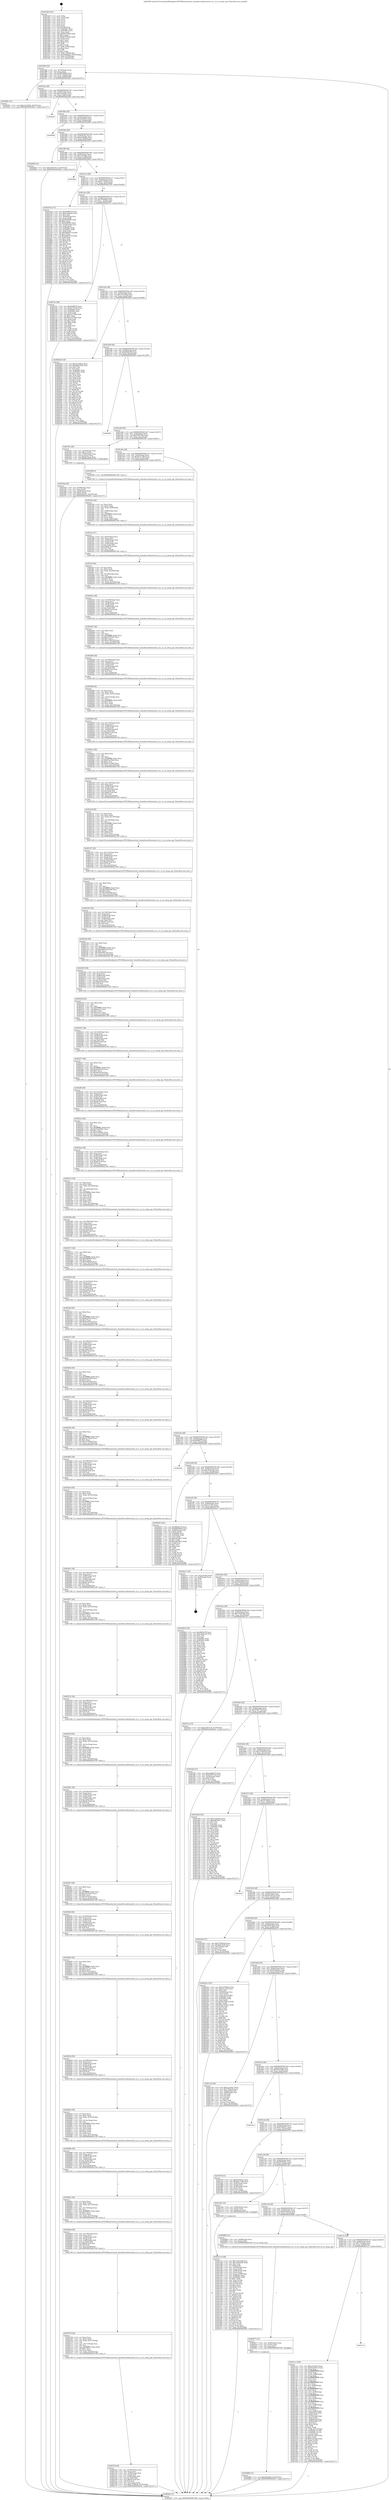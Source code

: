 digraph "0x401920" {
  label = "0x401920 (/mnt/c/Users/mathe/Desktop/tcc/POCII/binaries/extr_linuxdriversfirmwareti_sci.c_ti_sci_setup_ops_Final-ollvm.out::main(0))"
  labelloc = "t"
  node[shape=record]

  Entry [label="",width=0.3,height=0.3,shape=circle,fillcolor=black,style=filled]
  "0x401985" [label="{
     0x401985 [29]\l
     | [instrs]\l
     &nbsp;&nbsp;0x401985 \<+3\>: mov -0x70(%rbp),%eax\l
     &nbsp;&nbsp;0x401988 \<+2\>: mov %eax,%ecx\l
     &nbsp;&nbsp;0x40198a \<+6\>: sub $0x989590b5,%ecx\l
     &nbsp;&nbsp;0x401990 \<+6\>: mov %eax,-0x84(%rbp)\l
     &nbsp;&nbsp;0x401996 \<+6\>: mov %ecx,-0x88(%rbp)\l
     &nbsp;&nbsp;0x40199c \<+6\>: je 000000000040299c \<main+0x107c\>\l
  }"]
  "0x40299c" [label="{
     0x40299c [12]\l
     | [instrs]\l
     &nbsp;&nbsp;0x40299c \<+7\>: movl $0xce515402,-0x70(%rbp)\l
     &nbsp;&nbsp;0x4029a3 \<+5\>: jmp 0000000000402b91 \<main+0x1271\>\l
  }"]
  "0x4019a2" [label="{
     0x4019a2 [28]\l
     | [instrs]\l
     &nbsp;&nbsp;0x4019a2 \<+5\>: jmp 00000000004019a7 \<main+0x87\>\l
     &nbsp;&nbsp;0x4019a7 \<+6\>: mov -0x84(%rbp),%eax\l
     &nbsp;&nbsp;0x4019ad \<+5\>: sub $0xa12aed21,%eax\l
     &nbsp;&nbsp;0x4019b2 \<+6\>: mov %eax,-0x8c(%rbp)\l
     &nbsp;&nbsp;0x4019b8 \<+6\>: je 0000000000402ad9 \<main+0x11b9\>\l
  }"]
  Exit [label="",width=0.3,height=0.3,shape=circle,fillcolor=black,style=filled,peripheries=2]
  "0x402ad9" [label="{
     0x402ad9\l
  }", style=dashed]
  "0x4019be" [label="{
     0x4019be [28]\l
     | [instrs]\l
     &nbsp;&nbsp;0x4019be \<+5\>: jmp 00000000004019c3 \<main+0xa3\>\l
     &nbsp;&nbsp;0x4019c3 \<+6\>: mov -0x84(%rbp),%eax\l
     &nbsp;&nbsp;0x4019c9 \<+5\>: sub $0xaa458e75,%eax\l
     &nbsp;&nbsp;0x4019ce \<+6\>: mov %eax,-0x90(%rbp)\l
     &nbsp;&nbsp;0x4019d4 \<+6\>: je 0000000000402892 \<main+0xf72\>\l
  }"]
  "0x402886" [label="{
     0x402886 [12]\l
     | [instrs]\l
     &nbsp;&nbsp;0x402886 \<+7\>: movl $0x93b36b8,-0x70(%rbp)\l
     &nbsp;&nbsp;0x40288d \<+5\>: jmp 0000000000402b91 \<main+0x1271\>\l
  }"]
  "0x402892" [label="{
     0x402892\l
  }", style=dashed]
  "0x4019da" [label="{
     0x4019da [28]\l
     | [instrs]\l
     &nbsp;&nbsp;0x4019da \<+5\>: jmp 00000000004019df \<main+0xbf\>\l
     &nbsp;&nbsp;0x4019df \<+6\>: mov -0x84(%rbp),%eax\l
     &nbsp;&nbsp;0x4019e5 \<+5\>: sub $0xaa5a6e9a,%eax\l
     &nbsp;&nbsp;0x4019ea \<+6\>: mov %eax,-0x94(%rbp)\l
     &nbsp;&nbsp;0x4019f0 \<+6\>: je 000000000040285f \<main+0xf3f\>\l
  }"]
  "0x402877" [label="{
     0x402877 [15]\l
     | [instrs]\l
     &nbsp;&nbsp;0x402877 \<+4\>: mov -0x48(%rbp),%rax\l
     &nbsp;&nbsp;0x40287b \<+3\>: mov (%rax),%rax\l
     &nbsp;&nbsp;0x40287e \<+3\>: mov %rax,%rdi\l
     &nbsp;&nbsp;0x402881 \<+5\>: call 0000000000401030 \<free@plt\>\l
     | [calls]\l
     &nbsp;&nbsp;0x401030 \{1\} (unknown)\l
  }"]
  "0x40285f" [label="{
     0x40285f [12]\l
     | [instrs]\l
     &nbsp;&nbsp;0x40285f \<+7\>: movl $0x6109c07c,-0x70(%rbp)\l
     &nbsp;&nbsp;0x402866 \<+5\>: jmp 0000000000402b91 \<main+0x1271\>\l
  }"]
  "0x4019f6" [label="{
     0x4019f6 [28]\l
     | [instrs]\l
     &nbsp;&nbsp;0x4019f6 \<+5\>: jmp 00000000004019fb \<main+0xdb\>\l
     &nbsp;&nbsp;0x4019fb \<+6\>: mov -0x84(%rbp),%eax\l
     &nbsp;&nbsp;0x401a01 \<+5\>: sub $0xacc874ba,%eax\l
     &nbsp;&nbsp;0x401a06 \<+6\>: mov %eax,-0x98(%rbp)\l
     &nbsp;&nbsp;0x401a0c \<+6\>: je 000000000040289e \<main+0xf7e\>\l
  }"]
  "0x40272f" [label="{
     0x40272f [45]\l
     | [instrs]\l
     &nbsp;&nbsp;0x40272f \<+6\>: mov -0x180(%rbp),%ecx\l
     &nbsp;&nbsp;0x402735 \<+3\>: imul %eax,%ecx\l
     &nbsp;&nbsp;0x402738 \<+4\>: mov -0x48(%rbp),%rdi\l
     &nbsp;&nbsp;0x40273c \<+3\>: mov (%rdi),%rdi\l
     &nbsp;&nbsp;0x40273f \<+4\>: mov -0x40(%rbp),%r8\l
     &nbsp;&nbsp;0x402743 \<+3\>: movslq (%r8),%r8\l
     &nbsp;&nbsp;0x402746 \<+4\>: imul $0x60,%r8,%r8\l
     &nbsp;&nbsp;0x40274a \<+3\>: add %r8,%rdi\l
     &nbsp;&nbsp;0x40274d \<+3\>: mov %ecx,0x5c(%rdi)\l
     &nbsp;&nbsp;0x402750 \<+7\>: movl $0xc7760b36,-0x70(%rbp)\l
     &nbsp;&nbsp;0x402757 \<+5\>: jmp 0000000000402b91 \<main+0x1271\>\l
  }"]
  "0x40289e" [label="{
     0x40289e\l
  }", style=dashed]
  "0x401a12" [label="{
     0x401a12 [28]\l
     | [instrs]\l
     &nbsp;&nbsp;0x401a12 \<+5\>: jmp 0000000000401a17 \<main+0xf7\>\l
     &nbsp;&nbsp;0x401a17 \<+6\>: mov -0x84(%rbp),%eax\l
     &nbsp;&nbsp;0x401a1d \<+5\>: sub $0xbc730c83,%eax\l
     &nbsp;&nbsp;0x401a22 \<+6\>: mov %eax,-0x9c(%rbp)\l
     &nbsp;&nbsp;0x401a28 \<+6\>: je 00000000004027b4 \<main+0xe94\>\l
  }"]
  "0x402703" [label="{
     0x402703 [44]\l
     | [instrs]\l
     &nbsp;&nbsp;0x402703 \<+2\>: xor %ecx,%ecx\l
     &nbsp;&nbsp;0x402705 \<+5\>: mov $0x2,%edx\l
     &nbsp;&nbsp;0x40270a \<+6\>: mov %edx,-0x17c(%rbp)\l
     &nbsp;&nbsp;0x402710 \<+1\>: cltd\l
     &nbsp;&nbsp;0x402711 \<+6\>: mov -0x17c(%rbp),%esi\l
     &nbsp;&nbsp;0x402717 \<+2\>: idiv %esi\l
     &nbsp;&nbsp;0x402719 \<+6\>: imul $0xfffffffe,%edx,%edx\l
     &nbsp;&nbsp;0x40271f \<+3\>: sub $0x1,%ecx\l
     &nbsp;&nbsp;0x402722 \<+2\>: sub %ecx,%edx\l
     &nbsp;&nbsp;0x402724 \<+6\>: mov %edx,-0x180(%rbp)\l
     &nbsp;&nbsp;0x40272a \<+5\>: call 0000000000401160 \<next_i\>\l
     | [calls]\l
     &nbsp;&nbsp;0x401160 \{1\} (/mnt/c/Users/mathe/Desktop/tcc/POCII/binaries/extr_linuxdriversfirmwareti_sci.c_ti_sci_setup_ops_Final-ollvm.out::next_i)\l
  }"]
  "0x4027b4" [label="{
     0x4027b4 [171]\l
     | [instrs]\l
     &nbsp;&nbsp;0x4027b4 \<+5\>: mov $0xdf49857f,%eax\l
     &nbsp;&nbsp;0x4027b9 \<+5\>: mov $0xaa5a6e9a,%ecx\l
     &nbsp;&nbsp;0x4027be \<+2\>: mov $0x1,%dl\l
     &nbsp;&nbsp;0x4027c0 \<+4\>: mov -0x40(%rbp),%rsi\l
     &nbsp;&nbsp;0x4027c4 \<+2\>: mov (%rsi),%edi\l
     &nbsp;&nbsp;0x4027c6 \<+6\>: add $0xf93850f5,%edi\l
     &nbsp;&nbsp;0x4027cc \<+3\>: add $0x1,%edi\l
     &nbsp;&nbsp;0x4027cf \<+6\>: sub $0xf93850f5,%edi\l
     &nbsp;&nbsp;0x4027d5 \<+4\>: mov -0x40(%rbp),%rsi\l
     &nbsp;&nbsp;0x4027d9 \<+2\>: mov %edi,(%rsi)\l
     &nbsp;&nbsp;0x4027db \<+7\>: mov 0x4050bc,%edi\l
     &nbsp;&nbsp;0x4027e2 \<+8\>: mov 0x40506c,%r8d\l
     &nbsp;&nbsp;0x4027ea \<+3\>: mov %edi,%r9d\l
     &nbsp;&nbsp;0x4027ed \<+7\>: add $0x49db477d,%r9d\l
     &nbsp;&nbsp;0x4027f4 \<+4\>: sub $0x1,%r9d\l
     &nbsp;&nbsp;0x4027f8 \<+7\>: sub $0x49db477d,%r9d\l
     &nbsp;&nbsp;0x4027ff \<+4\>: imul %r9d,%edi\l
     &nbsp;&nbsp;0x402803 \<+3\>: and $0x1,%edi\l
     &nbsp;&nbsp;0x402806 \<+3\>: cmp $0x0,%edi\l
     &nbsp;&nbsp;0x402809 \<+4\>: sete %r10b\l
     &nbsp;&nbsp;0x40280d \<+4\>: cmp $0xa,%r8d\l
     &nbsp;&nbsp;0x402811 \<+4\>: setl %r11b\l
     &nbsp;&nbsp;0x402815 \<+3\>: mov %r10b,%bl\l
     &nbsp;&nbsp;0x402818 \<+3\>: xor $0xff,%bl\l
     &nbsp;&nbsp;0x40281b \<+3\>: mov %r11b,%r14b\l
     &nbsp;&nbsp;0x40281e \<+4\>: xor $0xff,%r14b\l
     &nbsp;&nbsp;0x402822 \<+3\>: xor $0x0,%dl\l
     &nbsp;&nbsp;0x402825 \<+3\>: mov %bl,%r15b\l
     &nbsp;&nbsp;0x402828 \<+4\>: and $0x0,%r15b\l
     &nbsp;&nbsp;0x40282c \<+3\>: and %dl,%r10b\l
     &nbsp;&nbsp;0x40282f \<+3\>: mov %r14b,%r12b\l
     &nbsp;&nbsp;0x402832 \<+4\>: and $0x0,%r12b\l
     &nbsp;&nbsp;0x402836 \<+3\>: and %dl,%r11b\l
     &nbsp;&nbsp;0x402839 \<+3\>: or %r10b,%r15b\l
     &nbsp;&nbsp;0x40283c \<+3\>: or %r11b,%r12b\l
     &nbsp;&nbsp;0x40283f \<+3\>: xor %r12b,%r15b\l
     &nbsp;&nbsp;0x402842 \<+3\>: or %r14b,%bl\l
     &nbsp;&nbsp;0x402845 \<+3\>: xor $0xff,%bl\l
     &nbsp;&nbsp;0x402848 \<+3\>: or $0x0,%dl\l
     &nbsp;&nbsp;0x40284b \<+2\>: and %dl,%bl\l
     &nbsp;&nbsp;0x40284d \<+3\>: or %bl,%r15b\l
     &nbsp;&nbsp;0x402850 \<+4\>: test $0x1,%r15b\l
     &nbsp;&nbsp;0x402854 \<+3\>: cmovne %ecx,%eax\l
     &nbsp;&nbsp;0x402857 \<+3\>: mov %eax,-0x70(%rbp)\l
     &nbsp;&nbsp;0x40285a \<+5\>: jmp 0000000000402b91 \<main+0x1271\>\l
  }"]
  "0x401a2e" [label="{
     0x401a2e [28]\l
     | [instrs]\l
     &nbsp;&nbsp;0x401a2e \<+5\>: jmp 0000000000401a33 \<main+0x113\>\l
     &nbsp;&nbsp;0x401a33 \<+6\>: mov -0x84(%rbp),%eax\l
     &nbsp;&nbsp;0x401a39 \<+5\>: sub $0xc7760b36,%eax\l
     &nbsp;&nbsp;0x401a3e \<+6\>: mov %eax,-0xa0(%rbp)\l
     &nbsp;&nbsp;0x401a44 \<+6\>: je 000000000040275c \<main+0xe3c\>\l
  }"]
  "0x4026dd" [label="{
     0x4026dd [38]\l
     | [instrs]\l
     &nbsp;&nbsp;0x4026dd \<+6\>: mov -0x178(%rbp),%ecx\l
     &nbsp;&nbsp;0x4026e3 \<+3\>: imul %eax,%ecx\l
     &nbsp;&nbsp;0x4026e6 \<+4\>: mov -0x48(%rbp),%rdi\l
     &nbsp;&nbsp;0x4026ea \<+3\>: mov (%rdi),%rdi\l
     &nbsp;&nbsp;0x4026ed \<+4\>: mov -0x40(%rbp),%r8\l
     &nbsp;&nbsp;0x4026f1 \<+3\>: movslq (%r8),%r8\l
     &nbsp;&nbsp;0x4026f4 \<+4\>: imul $0x60,%r8,%r8\l
     &nbsp;&nbsp;0x4026f8 \<+3\>: add %r8,%rdi\l
     &nbsp;&nbsp;0x4026fb \<+3\>: mov %ecx,0x58(%rdi)\l
     &nbsp;&nbsp;0x4026fe \<+5\>: call 0000000000401160 \<next_i\>\l
     | [calls]\l
     &nbsp;&nbsp;0x401160 \{1\} (/mnt/c/Users/mathe/Desktop/tcc/POCII/binaries/extr_linuxdriversfirmwareti_sci.c_ti_sci_setup_ops_Final-ollvm.out::next_i)\l
  }"]
  "0x40275c" [label="{
     0x40275c [88]\l
     | [instrs]\l
     &nbsp;&nbsp;0x40275c \<+5\>: mov $0xdf49857f,%eax\l
     &nbsp;&nbsp;0x402761 \<+5\>: mov $0xbc730c83,%ecx\l
     &nbsp;&nbsp;0x402766 \<+7\>: mov 0x4050bc,%edx\l
     &nbsp;&nbsp;0x40276d \<+7\>: mov 0x40506c,%esi\l
     &nbsp;&nbsp;0x402774 \<+2\>: mov %edx,%edi\l
     &nbsp;&nbsp;0x402776 \<+6\>: sub $0xa1f17084,%edi\l
     &nbsp;&nbsp;0x40277c \<+3\>: sub $0x1,%edi\l
     &nbsp;&nbsp;0x40277f \<+6\>: add $0xa1f17084,%edi\l
     &nbsp;&nbsp;0x402785 \<+3\>: imul %edi,%edx\l
     &nbsp;&nbsp;0x402788 \<+3\>: and $0x1,%edx\l
     &nbsp;&nbsp;0x40278b \<+3\>: cmp $0x0,%edx\l
     &nbsp;&nbsp;0x40278e \<+4\>: sete %r8b\l
     &nbsp;&nbsp;0x402792 \<+3\>: cmp $0xa,%esi\l
     &nbsp;&nbsp;0x402795 \<+4\>: setl %r9b\l
     &nbsp;&nbsp;0x402799 \<+3\>: mov %r8b,%r10b\l
     &nbsp;&nbsp;0x40279c \<+3\>: and %r9b,%r10b\l
     &nbsp;&nbsp;0x40279f \<+3\>: xor %r9b,%r8b\l
     &nbsp;&nbsp;0x4027a2 \<+3\>: or %r8b,%r10b\l
     &nbsp;&nbsp;0x4027a5 \<+4\>: test $0x1,%r10b\l
     &nbsp;&nbsp;0x4027a9 \<+3\>: cmovne %ecx,%eax\l
     &nbsp;&nbsp;0x4027ac \<+3\>: mov %eax,-0x70(%rbp)\l
     &nbsp;&nbsp;0x4027af \<+5\>: jmp 0000000000402b91 \<main+0x1271\>\l
  }"]
  "0x401a4a" [label="{
     0x401a4a [28]\l
     | [instrs]\l
     &nbsp;&nbsp;0x401a4a \<+5\>: jmp 0000000000401a4f \<main+0x12f\>\l
     &nbsp;&nbsp;0x401a4f \<+6\>: mov -0x84(%rbp),%eax\l
     &nbsp;&nbsp;0x401a55 \<+5\>: sub $0xce515402,%eax\l
     &nbsp;&nbsp;0x401a5a \<+6\>: mov %eax,-0xa4(%rbp)\l
     &nbsp;&nbsp;0x401a60 \<+6\>: je 00000000004029a8 \<main+0x1088\>\l
  }"]
  "0x4026b1" [label="{
     0x4026b1 [44]\l
     | [instrs]\l
     &nbsp;&nbsp;0x4026b1 \<+2\>: xor %ecx,%ecx\l
     &nbsp;&nbsp;0x4026b3 \<+5\>: mov $0x2,%edx\l
     &nbsp;&nbsp;0x4026b8 \<+6\>: mov %edx,-0x174(%rbp)\l
     &nbsp;&nbsp;0x4026be \<+1\>: cltd\l
     &nbsp;&nbsp;0x4026bf \<+6\>: mov -0x174(%rbp),%esi\l
     &nbsp;&nbsp;0x4026c5 \<+2\>: idiv %esi\l
     &nbsp;&nbsp;0x4026c7 \<+6\>: imul $0xfffffffe,%edx,%edx\l
     &nbsp;&nbsp;0x4026cd \<+3\>: sub $0x1,%ecx\l
     &nbsp;&nbsp;0x4026d0 \<+2\>: sub %ecx,%edx\l
     &nbsp;&nbsp;0x4026d2 \<+6\>: mov %edx,-0x178(%rbp)\l
     &nbsp;&nbsp;0x4026d8 \<+5\>: call 0000000000401160 \<next_i\>\l
     | [calls]\l
     &nbsp;&nbsp;0x401160 \{1\} (/mnt/c/Users/mathe/Desktop/tcc/POCII/binaries/extr_linuxdriversfirmwareti_sci.c_ti_sci_setup_ops_Final-ollvm.out::next_i)\l
  }"]
  "0x4029a8" [label="{
     0x4029a8 [134]\l
     | [instrs]\l
     &nbsp;&nbsp;0x4029a8 \<+5\>: mov $0x2a7506aa,%eax\l
     &nbsp;&nbsp;0x4029ad \<+5\>: mov $0x46627d32,%ecx\l
     &nbsp;&nbsp;0x4029b2 \<+2\>: mov $0x1,%dl\l
     &nbsp;&nbsp;0x4029b4 \<+2\>: xor %esi,%esi\l
     &nbsp;&nbsp;0x4029b6 \<+7\>: mov 0x4050bc,%edi\l
     &nbsp;&nbsp;0x4029bd \<+8\>: mov 0x40506c,%r8d\l
     &nbsp;&nbsp;0x4029c5 \<+3\>: sub $0x1,%esi\l
     &nbsp;&nbsp;0x4029c8 \<+3\>: mov %edi,%r9d\l
     &nbsp;&nbsp;0x4029cb \<+3\>: add %esi,%r9d\l
     &nbsp;&nbsp;0x4029ce \<+4\>: imul %r9d,%edi\l
     &nbsp;&nbsp;0x4029d2 \<+3\>: and $0x1,%edi\l
     &nbsp;&nbsp;0x4029d5 \<+3\>: cmp $0x0,%edi\l
     &nbsp;&nbsp;0x4029d8 \<+4\>: sete %r10b\l
     &nbsp;&nbsp;0x4029dc \<+4\>: cmp $0xa,%r8d\l
     &nbsp;&nbsp;0x4029e0 \<+4\>: setl %r11b\l
     &nbsp;&nbsp;0x4029e4 \<+3\>: mov %r10b,%bl\l
     &nbsp;&nbsp;0x4029e7 \<+3\>: xor $0xff,%bl\l
     &nbsp;&nbsp;0x4029ea \<+3\>: mov %r11b,%r14b\l
     &nbsp;&nbsp;0x4029ed \<+4\>: xor $0xff,%r14b\l
     &nbsp;&nbsp;0x4029f1 \<+3\>: xor $0x0,%dl\l
     &nbsp;&nbsp;0x4029f4 \<+3\>: mov %bl,%r15b\l
     &nbsp;&nbsp;0x4029f7 \<+4\>: and $0x0,%r15b\l
     &nbsp;&nbsp;0x4029fb \<+3\>: and %dl,%r10b\l
     &nbsp;&nbsp;0x4029fe \<+3\>: mov %r14b,%r12b\l
     &nbsp;&nbsp;0x402a01 \<+4\>: and $0x0,%r12b\l
     &nbsp;&nbsp;0x402a05 \<+3\>: and %dl,%r11b\l
     &nbsp;&nbsp;0x402a08 \<+3\>: or %r10b,%r15b\l
     &nbsp;&nbsp;0x402a0b \<+3\>: or %r11b,%r12b\l
     &nbsp;&nbsp;0x402a0e \<+3\>: xor %r12b,%r15b\l
     &nbsp;&nbsp;0x402a11 \<+3\>: or %r14b,%bl\l
     &nbsp;&nbsp;0x402a14 \<+3\>: xor $0xff,%bl\l
     &nbsp;&nbsp;0x402a17 \<+3\>: or $0x0,%dl\l
     &nbsp;&nbsp;0x402a1a \<+2\>: and %dl,%bl\l
     &nbsp;&nbsp;0x402a1c \<+3\>: or %bl,%r15b\l
     &nbsp;&nbsp;0x402a1f \<+4\>: test $0x1,%r15b\l
     &nbsp;&nbsp;0x402a23 \<+3\>: cmovne %ecx,%eax\l
     &nbsp;&nbsp;0x402a26 \<+3\>: mov %eax,-0x70(%rbp)\l
     &nbsp;&nbsp;0x402a29 \<+5\>: jmp 0000000000402b91 \<main+0x1271\>\l
  }"]
  "0x401a66" [label="{
     0x401a66 [28]\l
     | [instrs]\l
     &nbsp;&nbsp;0x401a66 \<+5\>: jmp 0000000000401a6b \<main+0x14b\>\l
     &nbsp;&nbsp;0x401a6b \<+6\>: mov -0x84(%rbp),%eax\l
     &nbsp;&nbsp;0x401a71 \<+5\>: sub $0xd6f42a78,%eax\l
     &nbsp;&nbsp;0x401a76 \<+6\>: mov %eax,-0xa8(%rbp)\l
     &nbsp;&nbsp;0x401a7c \<+6\>: je 0000000000402b69 \<main+0x1249\>\l
  }"]
  "0x40268b" [label="{
     0x40268b [38]\l
     | [instrs]\l
     &nbsp;&nbsp;0x40268b \<+6\>: mov -0x170(%rbp),%ecx\l
     &nbsp;&nbsp;0x402691 \<+3\>: imul %eax,%ecx\l
     &nbsp;&nbsp;0x402694 \<+4\>: mov -0x48(%rbp),%rdi\l
     &nbsp;&nbsp;0x402698 \<+3\>: mov (%rdi),%rdi\l
     &nbsp;&nbsp;0x40269b \<+4\>: mov -0x40(%rbp),%r8\l
     &nbsp;&nbsp;0x40269f \<+3\>: movslq (%r8),%r8\l
     &nbsp;&nbsp;0x4026a2 \<+4\>: imul $0x60,%r8,%r8\l
     &nbsp;&nbsp;0x4026a6 \<+3\>: add %r8,%rdi\l
     &nbsp;&nbsp;0x4026a9 \<+3\>: mov %ecx,0x54(%rdi)\l
     &nbsp;&nbsp;0x4026ac \<+5\>: call 0000000000401160 \<next_i\>\l
     | [calls]\l
     &nbsp;&nbsp;0x401160 \{1\} (/mnt/c/Users/mathe/Desktop/tcc/POCII/binaries/extr_linuxdriversfirmwareti_sci.c_ti_sci_setup_ops_Final-ollvm.out::next_i)\l
  }"]
  "0x402b69" [label="{
     0x402b69\l
  }", style=dashed]
  "0x401a82" [label="{
     0x401a82 [28]\l
     | [instrs]\l
     &nbsp;&nbsp;0x401a82 \<+5\>: jmp 0000000000401a87 \<main+0x167\>\l
     &nbsp;&nbsp;0x401a87 \<+6\>: mov -0x84(%rbp),%eax\l
     &nbsp;&nbsp;0x401a8d \<+5\>: sub $0xd7d9733d,%eax\l
     &nbsp;&nbsp;0x401a92 \<+6\>: mov %eax,-0xac(%rbp)\l
     &nbsp;&nbsp;0x401a98 \<+6\>: je 0000000000401f41 \<main+0x621\>\l
  }"]
  "0x402653" [label="{
     0x402653 [56]\l
     | [instrs]\l
     &nbsp;&nbsp;0x402653 \<+2\>: xor %ecx,%ecx\l
     &nbsp;&nbsp;0x402655 \<+5\>: mov $0x2,%edx\l
     &nbsp;&nbsp;0x40265a \<+6\>: mov %edx,-0x16c(%rbp)\l
     &nbsp;&nbsp;0x402660 \<+1\>: cltd\l
     &nbsp;&nbsp;0x402661 \<+6\>: mov -0x16c(%rbp),%esi\l
     &nbsp;&nbsp;0x402667 \<+2\>: idiv %esi\l
     &nbsp;&nbsp;0x402669 \<+6\>: imul $0xfffffffe,%edx,%edx\l
     &nbsp;&nbsp;0x40266f \<+3\>: mov %ecx,%r9d\l
     &nbsp;&nbsp;0x402672 \<+3\>: sub %edx,%r9d\l
     &nbsp;&nbsp;0x402675 \<+2\>: mov %ecx,%edx\l
     &nbsp;&nbsp;0x402677 \<+3\>: sub $0x1,%edx\l
     &nbsp;&nbsp;0x40267a \<+3\>: add %edx,%r9d\l
     &nbsp;&nbsp;0x40267d \<+3\>: sub %r9d,%ecx\l
     &nbsp;&nbsp;0x402680 \<+6\>: mov %ecx,-0x170(%rbp)\l
     &nbsp;&nbsp;0x402686 \<+5\>: call 0000000000401160 \<next_i\>\l
     | [calls]\l
     &nbsp;&nbsp;0x401160 \{1\} (/mnt/c/Users/mathe/Desktop/tcc/POCII/binaries/extr_linuxdriversfirmwareti_sci.c_ti_sci_setup_ops_Final-ollvm.out::next_i)\l
  }"]
  "0x401f41" [label="{
     0x401f41 [26]\l
     | [instrs]\l
     &nbsp;&nbsp;0x401f41 \<+4\>: mov -0x50(%rbp),%rax\l
     &nbsp;&nbsp;0x401f45 \<+6\>: movl $0x1,(%rax)\l
     &nbsp;&nbsp;0x401f4b \<+4\>: mov -0x50(%rbp),%rax\l
     &nbsp;&nbsp;0x401f4f \<+3\>: movslq (%rax),%rax\l
     &nbsp;&nbsp;0x401f52 \<+4\>: imul $0x60,%rax,%rdi\l
     &nbsp;&nbsp;0x401f56 \<+5\>: call 0000000000401050 \<malloc@plt\>\l
     | [calls]\l
     &nbsp;&nbsp;0x401050 \{1\} (unknown)\l
  }"]
  "0x401a9e" [label="{
     0x401a9e [28]\l
     | [instrs]\l
     &nbsp;&nbsp;0x401a9e \<+5\>: jmp 0000000000401aa3 \<main+0x183\>\l
     &nbsp;&nbsp;0x401aa3 \<+6\>: mov -0x84(%rbp),%eax\l
     &nbsp;&nbsp;0x401aa9 \<+5\>: sub $0xdba17180,%eax\l
     &nbsp;&nbsp;0x401aae \<+6\>: mov %eax,-0xb0(%rbp)\l
     &nbsp;&nbsp;0x401ab4 \<+6\>: je 0000000000401f99 \<main+0x679\>\l
  }"]
  "0x40262d" [label="{
     0x40262d [38]\l
     | [instrs]\l
     &nbsp;&nbsp;0x40262d \<+6\>: mov -0x168(%rbp),%ecx\l
     &nbsp;&nbsp;0x402633 \<+3\>: imul %eax,%ecx\l
     &nbsp;&nbsp;0x402636 \<+4\>: mov -0x48(%rbp),%rdi\l
     &nbsp;&nbsp;0x40263a \<+3\>: mov (%rdi),%rdi\l
     &nbsp;&nbsp;0x40263d \<+4\>: mov -0x40(%rbp),%r8\l
     &nbsp;&nbsp;0x402641 \<+3\>: movslq (%r8),%r8\l
     &nbsp;&nbsp;0x402644 \<+4\>: imul $0x60,%r8,%r8\l
     &nbsp;&nbsp;0x402648 \<+3\>: add %r8,%rdi\l
     &nbsp;&nbsp;0x40264b \<+3\>: mov %ecx,0x50(%rdi)\l
     &nbsp;&nbsp;0x40264e \<+5\>: call 0000000000401160 \<next_i\>\l
     | [calls]\l
     &nbsp;&nbsp;0x401160 \{1\} (/mnt/c/Users/mathe/Desktop/tcc/POCII/binaries/extr_linuxdriversfirmwareti_sci.c_ti_sci_setup_ops_Final-ollvm.out::next_i)\l
  }"]
  "0x401f99" [label="{
     0x401f99 [5]\l
     | [instrs]\l
     &nbsp;&nbsp;0x401f99 \<+5\>: call 0000000000401160 \<next_i\>\l
     | [calls]\l
     &nbsp;&nbsp;0x401160 \{1\} (/mnt/c/Users/mathe/Desktop/tcc/POCII/binaries/extr_linuxdriversfirmwareti_sci.c_ti_sci_setup_ops_Final-ollvm.out::next_i)\l
  }"]
  "0x401aba" [label="{
     0x401aba [28]\l
     | [instrs]\l
     &nbsp;&nbsp;0x401aba \<+5\>: jmp 0000000000401abf \<main+0x19f\>\l
     &nbsp;&nbsp;0x401abf \<+6\>: mov -0x84(%rbp),%eax\l
     &nbsp;&nbsp;0x401ac5 \<+5\>: sub $0xdf49857f,%eax\l
     &nbsp;&nbsp;0x401aca \<+6\>: mov %eax,-0xb4(%rbp)\l
     &nbsp;&nbsp;0x401ad0 \<+6\>: je 0000000000402b42 \<main+0x1222\>\l
  }"]
  "0x402605" [label="{
     0x402605 [40]\l
     | [instrs]\l
     &nbsp;&nbsp;0x402605 \<+5\>: mov $0x2,%ecx\l
     &nbsp;&nbsp;0x40260a \<+1\>: cltd\l
     &nbsp;&nbsp;0x40260b \<+2\>: idiv %ecx\l
     &nbsp;&nbsp;0x40260d \<+6\>: imul $0xfffffffe,%edx,%ecx\l
     &nbsp;&nbsp;0x402613 \<+6\>: add $0x55372ca,%ecx\l
     &nbsp;&nbsp;0x402619 \<+3\>: add $0x1,%ecx\l
     &nbsp;&nbsp;0x40261c \<+6\>: sub $0x55372ca,%ecx\l
     &nbsp;&nbsp;0x402622 \<+6\>: mov %ecx,-0x168(%rbp)\l
     &nbsp;&nbsp;0x402628 \<+5\>: call 0000000000401160 \<next_i\>\l
     | [calls]\l
     &nbsp;&nbsp;0x401160 \{1\} (/mnt/c/Users/mathe/Desktop/tcc/POCII/binaries/extr_linuxdriversfirmwareti_sci.c_ti_sci_setup_ops_Final-ollvm.out::next_i)\l
  }"]
  "0x402b42" [label="{
     0x402b42\l
  }", style=dashed]
  "0x401ad6" [label="{
     0x401ad6 [28]\l
     | [instrs]\l
     &nbsp;&nbsp;0x401ad6 \<+5\>: jmp 0000000000401adb \<main+0x1bb\>\l
     &nbsp;&nbsp;0x401adb \<+6\>: mov -0x84(%rbp),%eax\l
     &nbsp;&nbsp;0x401ae1 \<+5\>: sub $0xe36dcc3d,%eax\l
     &nbsp;&nbsp;0x401ae6 \<+6\>: mov %eax,-0xb8(%rbp)\l
     &nbsp;&nbsp;0x401aec \<+6\>: je 0000000000402935 \<main+0x1015\>\l
  }"]
  "0x4025df" [label="{
     0x4025df [38]\l
     | [instrs]\l
     &nbsp;&nbsp;0x4025df \<+6\>: mov -0x164(%rbp),%ecx\l
     &nbsp;&nbsp;0x4025e5 \<+3\>: imul %eax,%ecx\l
     &nbsp;&nbsp;0x4025e8 \<+4\>: mov -0x48(%rbp),%rdi\l
     &nbsp;&nbsp;0x4025ec \<+3\>: mov (%rdi),%rdi\l
     &nbsp;&nbsp;0x4025ef \<+4\>: mov -0x40(%rbp),%r8\l
     &nbsp;&nbsp;0x4025f3 \<+3\>: movslq (%r8),%r8\l
     &nbsp;&nbsp;0x4025f6 \<+4\>: imul $0x60,%r8,%r8\l
     &nbsp;&nbsp;0x4025fa \<+3\>: add %r8,%rdi\l
     &nbsp;&nbsp;0x4025fd \<+3\>: mov %ecx,0x4c(%rdi)\l
     &nbsp;&nbsp;0x402600 \<+5\>: call 0000000000401160 \<next_i\>\l
     | [calls]\l
     &nbsp;&nbsp;0x401160 \{1\} (/mnt/c/Users/mathe/Desktop/tcc/POCII/binaries/extr_linuxdriversfirmwareti_sci.c_ti_sci_setup_ops_Final-ollvm.out::next_i)\l
  }"]
  "0x402935" [label="{
     0x402935 [103]\l
     | [instrs]\l
     &nbsp;&nbsp;0x402935 \<+5\>: mov $0xd6f42a78,%eax\l
     &nbsp;&nbsp;0x40293a \<+5\>: mov $0x989590b5,%ecx\l
     &nbsp;&nbsp;0x40293f \<+4\>: mov -0x68(%rbp),%rdx\l
     &nbsp;&nbsp;0x402943 \<+6\>: movl $0x0,(%rdx)\l
     &nbsp;&nbsp;0x402949 \<+7\>: mov 0x4050bc,%esi\l
     &nbsp;&nbsp;0x402950 \<+7\>: mov 0x40506c,%edi\l
     &nbsp;&nbsp;0x402957 \<+3\>: mov %esi,%r8d\l
     &nbsp;&nbsp;0x40295a \<+7\>: sub $0x3a816b51,%r8d\l
     &nbsp;&nbsp;0x402961 \<+4\>: sub $0x1,%r8d\l
     &nbsp;&nbsp;0x402965 \<+7\>: add $0x3a816b51,%r8d\l
     &nbsp;&nbsp;0x40296c \<+4\>: imul %r8d,%esi\l
     &nbsp;&nbsp;0x402970 \<+3\>: and $0x1,%esi\l
     &nbsp;&nbsp;0x402973 \<+3\>: cmp $0x0,%esi\l
     &nbsp;&nbsp;0x402976 \<+4\>: sete %r9b\l
     &nbsp;&nbsp;0x40297a \<+3\>: cmp $0xa,%edi\l
     &nbsp;&nbsp;0x40297d \<+4\>: setl %r10b\l
     &nbsp;&nbsp;0x402981 \<+3\>: mov %r9b,%r11b\l
     &nbsp;&nbsp;0x402984 \<+3\>: and %r10b,%r11b\l
     &nbsp;&nbsp;0x402987 \<+3\>: xor %r10b,%r9b\l
     &nbsp;&nbsp;0x40298a \<+3\>: or %r9b,%r11b\l
     &nbsp;&nbsp;0x40298d \<+4\>: test $0x1,%r11b\l
     &nbsp;&nbsp;0x402991 \<+3\>: cmovne %ecx,%eax\l
     &nbsp;&nbsp;0x402994 \<+3\>: mov %eax,-0x70(%rbp)\l
     &nbsp;&nbsp;0x402997 \<+5\>: jmp 0000000000402b91 \<main+0x1271\>\l
  }"]
  "0x401af2" [label="{
     0x401af2 [28]\l
     | [instrs]\l
     &nbsp;&nbsp;0x401af2 \<+5\>: jmp 0000000000401af7 \<main+0x1d7\>\l
     &nbsp;&nbsp;0x401af7 \<+6\>: mov -0x84(%rbp),%eax\l
     &nbsp;&nbsp;0x401afd \<+5\>: sub $0x21a155c,%eax\l
     &nbsp;&nbsp;0x401b02 \<+6\>: mov %eax,-0xbc(%rbp)\l
     &nbsp;&nbsp;0x401b08 \<+6\>: je 0000000000402ac7 \<main+0x11a7\>\l
  }"]
  "0x4025b7" [label="{
     0x4025b7 [40]\l
     | [instrs]\l
     &nbsp;&nbsp;0x4025b7 \<+5\>: mov $0x2,%ecx\l
     &nbsp;&nbsp;0x4025bc \<+1\>: cltd\l
     &nbsp;&nbsp;0x4025bd \<+2\>: idiv %ecx\l
     &nbsp;&nbsp;0x4025bf \<+6\>: imul $0xfffffffe,%edx,%ecx\l
     &nbsp;&nbsp;0x4025c5 \<+6\>: add $0x33c3a3e5,%ecx\l
     &nbsp;&nbsp;0x4025cb \<+3\>: add $0x1,%ecx\l
     &nbsp;&nbsp;0x4025ce \<+6\>: sub $0x33c3a3e5,%ecx\l
     &nbsp;&nbsp;0x4025d4 \<+6\>: mov %ecx,-0x164(%rbp)\l
     &nbsp;&nbsp;0x4025da \<+5\>: call 0000000000401160 \<next_i\>\l
     | [calls]\l
     &nbsp;&nbsp;0x401160 \{1\} (/mnt/c/Users/mathe/Desktop/tcc/POCII/binaries/extr_linuxdriversfirmwareti_sci.c_ti_sci_setup_ops_Final-ollvm.out::next_i)\l
  }"]
  "0x402ac7" [label="{
     0x402ac7 [18]\l
     | [instrs]\l
     &nbsp;&nbsp;0x402ac7 \<+3\>: mov -0x2c(%rbp),%eax\l
     &nbsp;&nbsp;0x402aca \<+4\>: lea -0x28(%rbp),%rsp\l
     &nbsp;&nbsp;0x402ace \<+1\>: pop %rbx\l
     &nbsp;&nbsp;0x402acf \<+2\>: pop %r12\l
     &nbsp;&nbsp;0x402ad1 \<+2\>: pop %r13\l
     &nbsp;&nbsp;0x402ad3 \<+2\>: pop %r14\l
     &nbsp;&nbsp;0x402ad5 \<+2\>: pop %r15\l
     &nbsp;&nbsp;0x402ad7 \<+1\>: pop %rbp\l
     &nbsp;&nbsp;0x402ad8 \<+1\>: ret\l
  }"]
  "0x401b0e" [label="{
     0x401b0e [28]\l
     | [instrs]\l
     &nbsp;&nbsp;0x401b0e \<+5\>: jmp 0000000000401b13 \<main+0x1f3\>\l
     &nbsp;&nbsp;0x401b13 \<+6\>: mov -0x84(%rbp),%eax\l
     &nbsp;&nbsp;0x401b19 \<+5\>: sub $0x93b36b8,%eax\l
     &nbsp;&nbsp;0x401b1e \<+6\>: mov %eax,-0xc0(%rbp)\l
     &nbsp;&nbsp;0x401b24 \<+6\>: je 00000000004028af \<main+0xf8f\>\l
  }"]
  "0x402591" [label="{
     0x402591 [38]\l
     | [instrs]\l
     &nbsp;&nbsp;0x402591 \<+6\>: mov -0x160(%rbp),%ecx\l
     &nbsp;&nbsp;0x402597 \<+3\>: imul %eax,%ecx\l
     &nbsp;&nbsp;0x40259a \<+4\>: mov -0x48(%rbp),%rdi\l
     &nbsp;&nbsp;0x40259e \<+3\>: mov (%rdi),%rdi\l
     &nbsp;&nbsp;0x4025a1 \<+4\>: mov -0x40(%rbp),%r8\l
     &nbsp;&nbsp;0x4025a5 \<+3\>: movslq (%r8),%r8\l
     &nbsp;&nbsp;0x4025a8 \<+4\>: imul $0x60,%r8,%r8\l
     &nbsp;&nbsp;0x4025ac \<+3\>: add %r8,%rdi\l
     &nbsp;&nbsp;0x4025af \<+3\>: mov %ecx,0x48(%rdi)\l
     &nbsp;&nbsp;0x4025b2 \<+5\>: call 0000000000401160 \<next_i\>\l
     | [calls]\l
     &nbsp;&nbsp;0x401160 \{1\} (/mnt/c/Users/mathe/Desktop/tcc/POCII/binaries/extr_linuxdriversfirmwareti_sci.c_ti_sci_setup_ops_Final-ollvm.out::next_i)\l
  }"]
  "0x4028af" [label="{
     0x4028af [134]\l
     | [instrs]\l
     &nbsp;&nbsp;0x4028af \<+5\>: mov $0xd6f42a78,%eax\l
     &nbsp;&nbsp;0x4028b4 \<+5\>: mov $0xe36dcc3d,%ecx\l
     &nbsp;&nbsp;0x4028b9 \<+2\>: mov $0x1,%dl\l
     &nbsp;&nbsp;0x4028bb \<+2\>: xor %esi,%esi\l
     &nbsp;&nbsp;0x4028bd \<+7\>: mov 0x4050bc,%edi\l
     &nbsp;&nbsp;0x4028c4 \<+8\>: mov 0x40506c,%r8d\l
     &nbsp;&nbsp;0x4028cc \<+3\>: sub $0x1,%esi\l
     &nbsp;&nbsp;0x4028cf \<+3\>: mov %edi,%r9d\l
     &nbsp;&nbsp;0x4028d2 \<+3\>: add %esi,%r9d\l
     &nbsp;&nbsp;0x4028d5 \<+4\>: imul %r9d,%edi\l
     &nbsp;&nbsp;0x4028d9 \<+3\>: and $0x1,%edi\l
     &nbsp;&nbsp;0x4028dc \<+3\>: cmp $0x0,%edi\l
     &nbsp;&nbsp;0x4028df \<+4\>: sete %r10b\l
     &nbsp;&nbsp;0x4028e3 \<+4\>: cmp $0xa,%r8d\l
     &nbsp;&nbsp;0x4028e7 \<+4\>: setl %r11b\l
     &nbsp;&nbsp;0x4028eb \<+3\>: mov %r10b,%bl\l
     &nbsp;&nbsp;0x4028ee \<+3\>: xor $0xff,%bl\l
     &nbsp;&nbsp;0x4028f1 \<+3\>: mov %r11b,%r14b\l
     &nbsp;&nbsp;0x4028f4 \<+4\>: xor $0xff,%r14b\l
     &nbsp;&nbsp;0x4028f8 \<+3\>: xor $0x1,%dl\l
     &nbsp;&nbsp;0x4028fb \<+3\>: mov %bl,%r15b\l
     &nbsp;&nbsp;0x4028fe \<+4\>: and $0xff,%r15b\l
     &nbsp;&nbsp;0x402902 \<+3\>: and %dl,%r10b\l
     &nbsp;&nbsp;0x402905 \<+3\>: mov %r14b,%r12b\l
     &nbsp;&nbsp;0x402908 \<+4\>: and $0xff,%r12b\l
     &nbsp;&nbsp;0x40290c \<+3\>: and %dl,%r11b\l
     &nbsp;&nbsp;0x40290f \<+3\>: or %r10b,%r15b\l
     &nbsp;&nbsp;0x402912 \<+3\>: or %r11b,%r12b\l
     &nbsp;&nbsp;0x402915 \<+3\>: xor %r12b,%r15b\l
     &nbsp;&nbsp;0x402918 \<+3\>: or %r14b,%bl\l
     &nbsp;&nbsp;0x40291b \<+3\>: xor $0xff,%bl\l
     &nbsp;&nbsp;0x40291e \<+3\>: or $0x1,%dl\l
     &nbsp;&nbsp;0x402921 \<+2\>: and %dl,%bl\l
     &nbsp;&nbsp;0x402923 \<+3\>: or %bl,%r15b\l
     &nbsp;&nbsp;0x402926 \<+4\>: test $0x1,%r15b\l
     &nbsp;&nbsp;0x40292a \<+3\>: cmovne %ecx,%eax\l
     &nbsp;&nbsp;0x40292d \<+3\>: mov %eax,-0x70(%rbp)\l
     &nbsp;&nbsp;0x402930 \<+5\>: jmp 0000000000402b91 \<main+0x1271\>\l
  }"]
  "0x401b2a" [label="{
     0x401b2a [28]\l
     | [instrs]\l
     &nbsp;&nbsp;0x401b2a \<+5\>: jmp 0000000000401b2f \<main+0x20f\>\l
     &nbsp;&nbsp;0x401b2f \<+6\>: mov -0x84(%rbp),%eax\l
     &nbsp;&nbsp;0x401b35 \<+5\>: sub $0x1392ec8b,%eax\l
     &nbsp;&nbsp;0x401b3a \<+6\>: mov %eax,-0xc4(%rbp)\l
     &nbsp;&nbsp;0x401b40 \<+6\>: je 0000000000401f1a \<main+0x5fa\>\l
  }"]
  "0x402559" [label="{
     0x402559 [56]\l
     | [instrs]\l
     &nbsp;&nbsp;0x402559 \<+2\>: xor %ecx,%ecx\l
     &nbsp;&nbsp;0x40255b \<+5\>: mov $0x2,%edx\l
     &nbsp;&nbsp;0x402560 \<+6\>: mov %edx,-0x15c(%rbp)\l
     &nbsp;&nbsp;0x402566 \<+1\>: cltd\l
     &nbsp;&nbsp;0x402567 \<+6\>: mov -0x15c(%rbp),%esi\l
     &nbsp;&nbsp;0x40256d \<+2\>: idiv %esi\l
     &nbsp;&nbsp;0x40256f \<+6\>: imul $0xfffffffe,%edx,%edx\l
     &nbsp;&nbsp;0x402575 \<+3\>: mov %ecx,%r9d\l
     &nbsp;&nbsp;0x402578 \<+3\>: sub %edx,%r9d\l
     &nbsp;&nbsp;0x40257b \<+2\>: mov %ecx,%edx\l
     &nbsp;&nbsp;0x40257d \<+3\>: sub $0x1,%edx\l
     &nbsp;&nbsp;0x402580 \<+3\>: add %edx,%r9d\l
     &nbsp;&nbsp;0x402583 \<+3\>: sub %r9d,%ecx\l
     &nbsp;&nbsp;0x402586 \<+6\>: mov %ecx,-0x160(%rbp)\l
     &nbsp;&nbsp;0x40258c \<+5\>: call 0000000000401160 \<next_i\>\l
     | [calls]\l
     &nbsp;&nbsp;0x401160 \{1\} (/mnt/c/Users/mathe/Desktop/tcc/POCII/binaries/extr_linuxdriversfirmwareti_sci.c_ti_sci_setup_ops_Final-ollvm.out::next_i)\l
  }"]
  "0x401f1a" [label="{
     0x401f1a [12]\l
     | [instrs]\l
     &nbsp;&nbsp;0x401f1a \<+7\>: movl $0x25387718,-0x70(%rbp)\l
     &nbsp;&nbsp;0x401f21 \<+5\>: jmp 0000000000402b91 \<main+0x1271\>\l
  }"]
  "0x401b46" [label="{
     0x401b46 [28]\l
     | [instrs]\l
     &nbsp;&nbsp;0x401b46 \<+5\>: jmp 0000000000401b4b \<main+0x22b\>\l
     &nbsp;&nbsp;0x401b4b \<+6\>: mov -0x84(%rbp),%eax\l
     &nbsp;&nbsp;0x401b51 \<+5\>: sub $0x25387718,%eax\l
     &nbsp;&nbsp;0x401b56 \<+6\>: mov %eax,-0xc8(%rbp)\l
     &nbsp;&nbsp;0x401b5c \<+6\>: je 0000000000401f26 \<main+0x606\>\l
  }"]
  "0x402533" [label="{
     0x402533 [38]\l
     | [instrs]\l
     &nbsp;&nbsp;0x402533 \<+6\>: mov -0x158(%rbp),%ecx\l
     &nbsp;&nbsp;0x402539 \<+3\>: imul %eax,%ecx\l
     &nbsp;&nbsp;0x40253c \<+4\>: mov -0x48(%rbp),%rdi\l
     &nbsp;&nbsp;0x402540 \<+3\>: mov (%rdi),%rdi\l
     &nbsp;&nbsp;0x402543 \<+4\>: mov -0x40(%rbp),%r8\l
     &nbsp;&nbsp;0x402547 \<+3\>: movslq (%r8),%r8\l
     &nbsp;&nbsp;0x40254a \<+4\>: imul $0x60,%r8,%r8\l
     &nbsp;&nbsp;0x40254e \<+3\>: add %r8,%rdi\l
     &nbsp;&nbsp;0x402551 \<+3\>: mov %ecx,0x44(%rdi)\l
     &nbsp;&nbsp;0x402554 \<+5\>: call 0000000000401160 \<next_i\>\l
     | [calls]\l
     &nbsp;&nbsp;0x401160 \{1\} (/mnt/c/Users/mathe/Desktop/tcc/POCII/binaries/extr_linuxdriversfirmwareti_sci.c_ti_sci_setup_ops_Final-ollvm.out::next_i)\l
  }"]
  "0x401f26" [label="{
     0x401f26 [27]\l
     | [instrs]\l
     &nbsp;&nbsp;0x401f26 \<+5\>: mov $0xaa458e75,%eax\l
     &nbsp;&nbsp;0x401f2b \<+5\>: mov $0xd7d9733d,%ecx\l
     &nbsp;&nbsp;0x401f30 \<+3\>: mov -0x30(%rbp),%edx\l
     &nbsp;&nbsp;0x401f33 \<+3\>: cmp $0x0,%edx\l
     &nbsp;&nbsp;0x401f36 \<+3\>: cmove %ecx,%eax\l
     &nbsp;&nbsp;0x401f39 \<+3\>: mov %eax,-0x70(%rbp)\l
     &nbsp;&nbsp;0x401f3c \<+5\>: jmp 0000000000402b91 \<main+0x1271\>\l
  }"]
  "0x401b62" [label="{
     0x401b62 [28]\l
     | [instrs]\l
     &nbsp;&nbsp;0x401b62 \<+5\>: jmp 0000000000401b67 \<main+0x247\>\l
     &nbsp;&nbsp;0x401b67 \<+6\>: mov -0x84(%rbp),%eax\l
     &nbsp;&nbsp;0x401b6d \<+5\>: sub $0x2793bd18,%eax\l
     &nbsp;&nbsp;0x401b72 \<+6\>: mov %eax,-0xcc(%rbp)\l
     &nbsp;&nbsp;0x401b78 \<+6\>: je 0000000000401de8 \<main+0x4c8\>\l
  }"]
  "0x402507" [label="{
     0x402507 [44]\l
     | [instrs]\l
     &nbsp;&nbsp;0x402507 \<+2\>: xor %ecx,%ecx\l
     &nbsp;&nbsp;0x402509 \<+5\>: mov $0x2,%edx\l
     &nbsp;&nbsp;0x40250e \<+6\>: mov %edx,-0x154(%rbp)\l
     &nbsp;&nbsp;0x402514 \<+1\>: cltd\l
     &nbsp;&nbsp;0x402515 \<+6\>: mov -0x154(%rbp),%esi\l
     &nbsp;&nbsp;0x40251b \<+2\>: idiv %esi\l
     &nbsp;&nbsp;0x40251d \<+6\>: imul $0xfffffffe,%edx,%edx\l
     &nbsp;&nbsp;0x402523 \<+3\>: sub $0x1,%ecx\l
     &nbsp;&nbsp;0x402526 \<+2\>: sub %ecx,%edx\l
     &nbsp;&nbsp;0x402528 \<+6\>: mov %edx,-0x158(%rbp)\l
     &nbsp;&nbsp;0x40252e \<+5\>: call 0000000000401160 \<next_i\>\l
     | [calls]\l
     &nbsp;&nbsp;0x401160 \{1\} (/mnt/c/Users/mathe/Desktop/tcc/POCII/binaries/extr_linuxdriversfirmwareti_sci.c_ti_sci_setup_ops_Final-ollvm.out::next_i)\l
  }"]
  "0x401de8" [label="{
     0x401de8 [134]\l
     | [instrs]\l
     &nbsp;&nbsp;0x401de8 \<+5\>: mov $0x7e1bced0,%eax\l
     &nbsp;&nbsp;0x401ded \<+5\>: mov $0x64979eb1,%ecx\l
     &nbsp;&nbsp;0x401df2 \<+2\>: mov $0x1,%dl\l
     &nbsp;&nbsp;0x401df4 \<+2\>: xor %esi,%esi\l
     &nbsp;&nbsp;0x401df6 \<+7\>: mov 0x4050bc,%edi\l
     &nbsp;&nbsp;0x401dfd \<+8\>: mov 0x40506c,%r8d\l
     &nbsp;&nbsp;0x401e05 \<+3\>: sub $0x1,%esi\l
     &nbsp;&nbsp;0x401e08 \<+3\>: mov %edi,%r9d\l
     &nbsp;&nbsp;0x401e0b \<+3\>: add %esi,%r9d\l
     &nbsp;&nbsp;0x401e0e \<+4\>: imul %r9d,%edi\l
     &nbsp;&nbsp;0x401e12 \<+3\>: and $0x1,%edi\l
     &nbsp;&nbsp;0x401e15 \<+3\>: cmp $0x0,%edi\l
     &nbsp;&nbsp;0x401e18 \<+4\>: sete %r10b\l
     &nbsp;&nbsp;0x401e1c \<+4\>: cmp $0xa,%r8d\l
     &nbsp;&nbsp;0x401e20 \<+4\>: setl %r11b\l
     &nbsp;&nbsp;0x401e24 \<+3\>: mov %r10b,%bl\l
     &nbsp;&nbsp;0x401e27 \<+3\>: xor $0xff,%bl\l
     &nbsp;&nbsp;0x401e2a \<+3\>: mov %r11b,%r14b\l
     &nbsp;&nbsp;0x401e2d \<+4\>: xor $0xff,%r14b\l
     &nbsp;&nbsp;0x401e31 \<+3\>: xor $0x1,%dl\l
     &nbsp;&nbsp;0x401e34 \<+3\>: mov %bl,%r15b\l
     &nbsp;&nbsp;0x401e37 \<+4\>: and $0xff,%r15b\l
     &nbsp;&nbsp;0x401e3b \<+3\>: and %dl,%r10b\l
     &nbsp;&nbsp;0x401e3e \<+3\>: mov %r14b,%r12b\l
     &nbsp;&nbsp;0x401e41 \<+4\>: and $0xff,%r12b\l
     &nbsp;&nbsp;0x401e45 \<+3\>: and %dl,%r11b\l
     &nbsp;&nbsp;0x401e48 \<+3\>: or %r10b,%r15b\l
     &nbsp;&nbsp;0x401e4b \<+3\>: or %r11b,%r12b\l
     &nbsp;&nbsp;0x401e4e \<+3\>: xor %r12b,%r15b\l
     &nbsp;&nbsp;0x401e51 \<+3\>: or %r14b,%bl\l
     &nbsp;&nbsp;0x401e54 \<+3\>: xor $0xff,%bl\l
     &nbsp;&nbsp;0x401e57 \<+3\>: or $0x1,%dl\l
     &nbsp;&nbsp;0x401e5a \<+2\>: and %dl,%bl\l
     &nbsp;&nbsp;0x401e5c \<+3\>: or %bl,%r15b\l
     &nbsp;&nbsp;0x401e5f \<+4\>: test $0x1,%r15b\l
     &nbsp;&nbsp;0x401e63 \<+3\>: cmovne %ecx,%eax\l
     &nbsp;&nbsp;0x401e66 \<+3\>: mov %eax,-0x70(%rbp)\l
     &nbsp;&nbsp;0x401e69 \<+5\>: jmp 0000000000402b91 \<main+0x1271\>\l
  }"]
  "0x401b7e" [label="{
     0x401b7e [28]\l
     | [instrs]\l
     &nbsp;&nbsp;0x401b7e \<+5\>: jmp 0000000000401b83 \<main+0x263\>\l
     &nbsp;&nbsp;0x401b83 \<+6\>: mov -0x84(%rbp),%eax\l
     &nbsp;&nbsp;0x401b89 \<+5\>: sub $0x2a7506aa,%eax\l
     &nbsp;&nbsp;0x401b8e \<+6\>: mov %eax,-0xd0(%rbp)\l
     &nbsp;&nbsp;0x401b94 \<+6\>: je 0000000000402b7f \<main+0x125f\>\l
  }"]
  "0x4024e1" [label="{
     0x4024e1 [38]\l
     | [instrs]\l
     &nbsp;&nbsp;0x4024e1 \<+6\>: mov -0x150(%rbp),%ecx\l
     &nbsp;&nbsp;0x4024e7 \<+3\>: imul %eax,%ecx\l
     &nbsp;&nbsp;0x4024ea \<+4\>: mov -0x48(%rbp),%rdi\l
     &nbsp;&nbsp;0x4024ee \<+3\>: mov (%rdi),%rdi\l
     &nbsp;&nbsp;0x4024f1 \<+4\>: mov -0x40(%rbp),%r8\l
     &nbsp;&nbsp;0x4024f5 \<+3\>: movslq (%r8),%r8\l
     &nbsp;&nbsp;0x4024f8 \<+4\>: imul $0x60,%r8,%r8\l
     &nbsp;&nbsp;0x4024fc \<+3\>: add %r8,%rdi\l
     &nbsp;&nbsp;0x4024ff \<+3\>: mov %ecx,0x40(%rdi)\l
     &nbsp;&nbsp;0x402502 \<+5\>: call 0000000000401160 \<next_i\>\l
     | [calls]\l
     &nbsp;&nbsp;0x401160 \{1\} (/mnt/c/Users/mathe/Desktop/tcc/POCII/binaries/extr_linuxdriversfirmwareti_sci.c_ti_sci_setup_ops_Final-ollvm.out::next_i)\l
  }"]
  "0x402b7f" [label="{
     0x402b7f\l
  }", style=dashed]
  "0x401b9a" [label="{
     0x401b9a [28]\l
     | [instrs]\l
     &nbsp;&nbsp;0x401b9a \<+5\>: jmp 0000000000401b9f \<main+0x27f\>\l
     &nbsp;&nbsp;0x401b9f \<+6\>: mov -0x84(%rbp),%eax\l
     &nbsp;&nbsp;0x401ba5 \<+5\>: sub $0x421d911b,%eax\l
     &nbsp;&nbsp;0x401baa \<+6\>: mov %eax,-0xd4(%rbp)\l
     &nbsp;&nbsp;0x401bb0 \<+6\>: je 0000000000401db2 \<main+0x492\>\l
  }"]
  "0x4024a9" [label="{
     0x4024a9 [56]\l
     | [instrs]\l
     &nbsp;&nbsp;0x4024a9 \<+2\>: xor %ecx,%ecx\l
     &nbsp;&nbsp;0x4024ab \<+5\>: mov $0x2,%edx\l
     &nbsp;&nbsp;0x4024b0 \<+6\>: mov %edx,-0x14c(%rbp)\l
     &nbsp;&nbsp;0x4024b6 \<+1\>: cltd\l
     &nbsp;&nbsp;0x4024b7 \<+6\>: mov -0x14c(%rbp),%esi\l
     &nbsp;&nbsp;0x4024bd \<+2\>: idiv %esi\l
     &nbsp;&nbsp;0x4024bf \<+6\>: imul $0xfffffffe,%edx,%edx\l
     &nbsp;&nbsp;0x4024c5 \<+3\>: mov %ecx,%r9d\l
     &nbsp;&nbsp;0x4024c8 \<+3\>: sub %edx,%r9d\l
     &nbsp;&nbsp;0x4024cb \<+2\>: mov %ecx,%edx\l
     &nbsp;&nbsp;0x4024cd \<+3\>: sub $0x1,%edx\l
     &nbsp;&nbsp;0x4024d0 \<+3\>: add %edx,%r9d\l
     &nbsp;&nbsp;0x4024d3 \<+3\>: sub %r9d,%ecx\l
     &nbsp;&nbsp;0x4024d6 \<+6\>: mov %ecx,-0x150(%rbp)\l
     &nbsp;&nbsp;0x4024dc \<+5\>: call 0000000000401160 \<next_i\>\l
     | [calls]\l
     &nbsp;&nbsp;0x401160 \{1\} (/mnt/c/Users/mathe/Desktop/tcc/POCII/binaries/extr_linuxdriversfirmwareti_sci.c_ti_sci_setup_ops_Final-ollvm.out::next_i)\l
  }"]
  "0x401db2" [label="{
     0x401db2 [27]\l
     | [instrs]\l
     &nbsp;&nbsp;0x401db2 \<+5\>: mov $0x2793bd18,%eax\l
     &nbsp;&nbsp;0x401db7 \<+5\>: mov $0x5d4c5a95,%ecx\l
     &nbsp;&nbsp;0x401dbc \<+3\>: mov -0x31(%rbp),%dl\l
     &nbsp;&nbsp;0x401dbf \<+3\>: test $0x1,%dl\l
     &nbsp;&nbsp;0x401dc2 \<+3\>: cmovne %ecx,%eax\l
     &nbsp;&nbsp;0x401dc5 \<+3\>: mov %eax,-0x70(%rbp)\l
     &nbsp;&nbsp;0x401dc8 \<+5\>: jmp 0000000000402b91 \<main+0x1271\>\l
  }"]
  "0x401bb6" [label="{
     0x401bb6 [28]\l
     | [instrs]\l
     &nbsp;&nbsp;0x401bb6 \<+5\>: jmp 0000000000401bbb \<main+0x29b\>\l
     &nbsp;&nbsp;0x401bbb \<+6\>: mov -0x84(%rbp),%eax\l
     &nbsp;&nbsp;0x401bc1 \<+5\>: sub $0x46627d32,%eax\l
     &nbsp;&nbsp;0x401bc6 \<+6\>: mov %eax,-0xd8(%rbp)\l
     &nbsp;&nbsp;0x401bcc \<+6\>: je 0000000000402a2e \<main+0x110e\>\l
  }"]
  "0x402483" [label="{
     0x402483 [38]\l
     | [instrs]\l
     &nbsp;&nbsp;0x402483 \<+6\>: mov -0x148(%rbp),%ecx\l
     &nbsp;&nbsp;0x402489 \<+3\>: imul %eax,%ecx\l
     &nbsp;&nbsp;0x40248c \<+4\>: mov -0x48(%rbp),%rdi\l
     &nbsp;&nbsp;0x402490 \<+3\>: mov (%rdi),%rdi\l
     &nbsp;&nbsp;0x402493 \<+4\>: mov -0x40(%rbp),%r8\l
     &nbsp;&nbsp;0x402497 \<+3\>: movslq (%r8),%r8\l
     &nbsp;&nbsp;0x40249a \<+4\>: imul $0x60,%r8,%r8\l
     &nbsp;&nbsp;0x40249e \<+3\>: add %r8,%rdi\l
     &nbsp;&nbsp;0x4024a1 \<+3\>: mov %ecx,0x3c(%rdi)\l
     &nbsp;&nbsp;0x4024a4 \<+5\>: call 0000000000401160 \<next_i\>\l
     | [calls]\l
     &nbsp;&nbsp;0x401160 \{1\} (/mnt/c/Users/mathe/Desktop/tcc/POCII/binaries/extr_linuxdriversfirmwareti_sci.c_ti_sci_setup_ops_Final-ollvm.out::next_i)\l
  }"]
  "0x402a2e" [label="{
     0x402a2e [153]\l
     | [instrs]\l
     &nbsp;&nbsp;0x402a2e \<+5\>: mov $0x2a7506aa,%eax\l
     &nbsp;&nbsp;0x402a33 \<+5\>: mov $0x21a155c,%ecx\l
     &nbsp;&nbsp;0x402a38 \<+2\>: mov $0x1,%dl\l
     &nbsp;&nbsp;0x402a3a \<+4\>: mov -0x68(%rbp),%rsi\l
     &nbsp;&nbsp;0x402a3e \<+2\>: mov (%rsi),%edi\l
     &nbsp;&nbsp;0x402a40 \<+3\>: mov %edi,-0x2c(%rbp)\l
     &nbsp;&nbsp;0x402a43 \<+7\>: mov 0x4050bc,%edi\l
     &nbsp;&nbsp;0x402a4a \<+8\>: mov 0x40506c,%r8d\l
     &nbsp;&nbsp;0x402a52 \<+3\>: mov %edi,%r9d\l
     &nbsp;&nbsp;0x402a55 \<+7\>: sub $0x2e7528c3,%r9d\l
     &nbsp;&nbsp;0x402a5c \<+4\>: sub $0x1,%r9d\l
     &nbsp;&nbsp;0x402a60 \<+7\>: add $0x2e7528c3,%r9d\l
     &nbsp;&nbsp;0x402a67 \<+4\>: imul %r9d,%edi\l
     &nbsp;&nbsp;0x402a6b \<+3\>: and $0x1,%edi\l
     &nbsp;&nbsp;0x402a6e \<+3\>: cmp $0x0,%edi\l
     &nbsp;&nbsp;0x402a71 \<+4\>: sete %r10b\l
     &nbsp;&nbsp;0x402a75 \<+4\>: cmp $0xa,%r8d\l
     &nbsp;&nbsp;0x402a79 \<+4\>: setl %r11b\l
     &nbsp;&nbsp;0x402a7d \<+3\>: mov %r10b,%bl\l
     &nbsp;&nbsp;0x402a80 \<+3\>: xor $0xff,%bl\l
     &nbsp;&nbsp;0x402a83 \<+3\>: mov %r11b,%r14b\l
     &nbsp;&nbsp;0x402a86 \<+4\>: xor $0xff,%r14b\l
     &nbsp;&nbsp;0x402a8a \<+3\>: xor $0x0,%dl\l
     &nbsp;&nbsp;0x402a8d \<+3\>: mov %bl,%r15b\l
     &nbsp;&nbsp;0x402a90 \<+4\>: and $0x0,%r15b\l
     &nbsp;&nbsp;0x402a94 \<+3\>: and %dl,%r10b\l
     &nbsp;&nbsp;0x402a97 \<+3\>: mov %r14b,%r12b\l
     &nbsp;&nbsp;0x402a9a \<+4\>: and $0x0,%r12b\l
     &nbsp;&nbsp;0x402a9e \<+3\>: and %dl,%r11b\l
     &nbsp;&nbsp;0x402aa1 \<+3\>: or %r10b,%r15b\l
     &nbsp;&nbsp;0x402aa4 \<+3\>: or %r11b,%r12b\l
     &nbsp;&nbsp;0x402aa7 \<+3\>: xor %r12b,%r15b\l
     &nbsp;&nbsp;0x402aaa \<+3\>: or %r14b,%bl\l
     &nbsp;&nbsp;0x402aad \<+3\>: xor $0xff,%bl\l
     &nbsp;&nbsp;0x402ab0 \<+3\>: or $0x0,%dl\l
     &nbsp;&nbsp;0x402ab3 \<+2\>: and %dl,%bl\l
     &nbsp;&nbsp;0x402ab5 \<+3\>: or %bl,%r15b\l
     &nbsp;&nbsp;0x402ab8 \<+4\>: test $0x1,%r15b\l
     &nbsp;&nbsp;0x402abc \<+3\>: cmovne %ecx,%eax\l
     &nbsp;&nbsp;0x402abf \<+3\>: mov %eax,-0x70(%rbp)\l
     &nbsp;&nbsp;0x402ac2 \<+5\>: jmp 0000000000402b91 \<main+0x1271\>\l
  }"]
  "0x401bd2" [label="{
     0x401bd2 [28]\l
     | [instrs]\l
     &nbsp;&nbsp;0x401bd2 \<+5\>: jmp 0000000000401bd7 \<main+0x2b7\>\l
     &nbsp;&nbsp;0x401bd7 \<+6\>: mov -0x84(%rbp),%eax\l
     &nbsp;&nbsp;0x401bdd \<+5\>: sub $0x5ba66a5c,%eax\l
     &nbsp;&nbsp;0x401be2 \<+6\>: mov %eax,-0xdc(%rbp)\l
     &nbsp;&nbsp;0x401be8 \<+6\>: je 0000000000401ca0 \<main+0x380\>\l
  }"]
  "0x40245b" [label="{
     0x40245b [40]\l
     | [instrs]\l
     &nbsp;&nbsp;0x40245b \<+5\>: mov $0x2,%ecx\l
     &nbsp;&nbsp;0x402460 \<+1\>: cltd\l
     &nbsp;&nbsp;0x402461 \<+2\>: idiv %ecx\l
     &nbsp;&nbsp;0x402463 \<+6\>: imul $0xfffffffe,%edx,%ecx\l
     &nbsp;&nbsp;0x402469 \<+6\>: add $0x32c79da5,%ecx\l
     &nbsp;&nbsp;0x40246f \<+3\>: add $0x1,%ecx\l
     &nbsp;&nbsp;0x402472 \<+6\>: sub $0x32c79da5,%ecx\l
     &nbsp;&nbsp;0x402478 \<+6\>: mov %ecx,-0x148(%rbp)\l
     &nbsp;&nbsp;0x40247e \<+5\>: call 0000000000401160 \<next_i\>\l
     | [calls]\l
     &nbsp;&nbsp;0x401160 \{1\} (/mnt/c/Users/mathe/Desktop/tcc/POCII/binaries/extr_linuxdriversfirmwareti_sci.c_ti_sci_setup_ops_Final-ollvm.out::next_i)\l
  }"]
  "0x401ca0" [label="{
     0x401ca0 [44]\l
     | [instrs]\l
     &nbsp;&nbsp;0x401ca0 \<+5\>: mov $0xa12aed21,%eax\l
     &nbsp;&nbsp;0x401ca5 \<+5\>: mov $0x770ebefa,%ecx\l
     &nbsp;&nbsp;0x401caa \<+3\>: mov -0x6a(%rbp),%dl\l
     &nbsp;&nbsp;0x401cad \<+4\>: mov -0x69(%rbp),%sil\l
     &nbsp;&nbsp;0x401cb1 \<+3\>: mov %dl,%dil\l
     &nbsp;&nbsp;0x401cb4 \<+3\>: and %sil,%dil\l
     &nbsp;&nbsp;0x401cb7 \<+3\>: xor %sil,%dl\l
     &nbsp;&nbsp;0x401cba \<+3\>: or %dl,%dil\l
     &nbsp;&nbsp;0x401cbd \<+4\>: test $0x1,%dil\l
     &nbsp;&nbsp;0x401cc1 \<+3\>: cmovne %ecx,%eax\l
     &nbsp;&nbsp;0x401cc4 \<+3\>: mov %eax,-0x70(%rbp)\l
     &nbsp;&nbsp;0x401cc7 \<+5\>: jmp 0000000000402b91 \<main+0x1271\>\l
  }"]
  "0x401bee" [label="{
     0x401bee [28]\l
     | [instrs]\l
     &nbsp;&nbsp;0x401bee \<+5\>: jmp 0000000000401bf3 \<main+0x2d3\>\l
     &nbsp;&nbsp;0x401bf3 \<+6\>: mov -0x84(%rbp),%eax\l
     &nbsp;&nbsp;0x401bf9 \<+5\>: sub $0x5d4c5a95,%eax\l
     &nbsp;&nbsp;0x401bfe \<+6\>: mov %eax,-0xe0(%rbp)\l
     &nbsp;&nbsp;0x401c04 \<+6\>: je 0000000000401dcd \<main+0x4ad\>\l
  }"]
  "0x402b91" [label="{
     0x402b91 [5]\l
     | [instrs]\l
     &nbsp;&nbsp;0x402b91 \<+5\>: jmp 0000000000401985 \<main+0x65\>\l
  }"]
  "0x401920" [label="{
     0x401920 [101]\l
     | [instrs]\l
     &nbsp;&nbsp;0x401920 \<+1\>: push %rbp\l
     &nbsp;&nbsp;0x401921 \<+3\>: mov %rsp,%rbp\l
     &nbsp;&nbsp;0x401924 \<+2\>: push %r15\l
     &nbsp;&nbsp;0x401926 \<+2\>: push %r14\l
     &nbsp;&nbsp;0x401928 \<+2\>: push %r13\l
     &nbsp;&nbsp;0x40192a \<+2\>: push %r12\l
     &nbsp;&nbsp;0x40192c \<+1\>: push %rbx\l
     &nbsp;&nbsp;0x40192d \<+7\>: sub $0x168,%rsp\l
     &nbsp;&nbsp;0x401934 \<+7\>: mov 0x4050bc,%eax\l
     &nbsp;&nbsp;0x40193b \<+7\>: mov 0x40506c,%ecx\l
     &nbsp;&nbsp;0x401942 \<+2\>: mov %eax,%edx\l
     &nbsp;&nbsp;0x401944 \<+6\>: add $0x6676302b,%edx\l
     &nbsp;&nbsp;0x40194a \<+3\>: sub $0x1,%edx\l
     &nbsp;&nbsp;0x40194d \<+6\>: sub $0x6676302b,%edx\l
     &nbsp;&nbsp;0x401953 \<+3\>: imul %edx,%eax\l
     &nbsp;&nbsp;0x401956 \<+3\>: and $0x1,%eax\l
     &nbsp;&nbsp;0x401959 \<+3\>: cmp $0x0,%eax\l
     &nbsp;&nbsp;0x40195c \<+4\>: sete %r8b\l
     &nbsp;&nbsp;0x401960 \<+4\>: and $0x1,%r8b\l
     &nbsp;&nbsp;0x401964 \<+4\>: mov %r8b,-0x6a(%rbp)\l
     &nbsp;&nbsp;0x401968 \<+3\>: cmp $0xa,%ecx\l
     &nbsp;&nbsp;0x40196b \<+4\>: setl %r8b\l
     &nbsp;&nbsp;0x40196f \<+4\>: and $0x1,%r8b\l
     &nbsp;&nbsp;0x401973 \<+4\>: mov %r8b,-0x69(%rbp)\l
     &nbsp;&nbsp;0x401977 \<+7\>: movl $0x5ba66a5c,-0x70(%rbp)\l
     &nbsp;&nbsp;0x40197e \<+3\>: mov %edi,-0x74(%rbp)\l
     &nbsp;&nbsp;0x401981 \<+4\>: mov %rsi,-0x80(%rbp)\l
  }"]
  "0x402435" [label="{
     0x402435 [38]\l
     | [instrs]\l
     &nbsp;&nbsp;0x402435 \<+6\>: mov -0x144(%rbp),%ecx\l
     &nbsp;&nbsp;0x40243b \<+3\>: imul %eax,%ecx\l
     &nbsp;&nbsp;0x40243e \<+4\>: mov -0x48(%rbp),%rdi\l
     &nbsp;&nbsp;0x402442 \<+3\>: mov (%rdi),%rdi\l
     &nbsp;&nbsp;0x402445 \<+4\>: mov -0x40(%rbp),%r8\l
     &nbsp;&nbsp;0x402449 \<+3\>: movslq (%r8),%r8\l
     &nbsp;&nbsp;0x40244c \<+4\>: imul $0x60,%r8,%r8\l
     &nbsp;&nbsp;0x402450 \<+3\>: add %r8,%rdi\l
     &nbsp;&nbsp;0x402453 \<+3\>: mov %ecx,0x38(%rdi)\l
     &nbsp;&nbsp;0x402456 \<+5\>: call 0000000000401160 \<next_i\>\l
     | [calls]\l
     &nbsp;&nbsp;0x401160 \{1\} (/mnt/c/Users/mathe/Desktop/tcc/POCII/binaries/extr_linuxdriversfirmwareti_sci.c_ti_sci_setup_ops_Final-ollvm.out::next_i)\l
  }"]
  "0x401dcd" [label="{
     0x401dcd\l
  }", style=dashed]
  "0x401c0a" [label="{
     0x401c0a [28]\l
     | [instrs]\l
     &nbsp;&nbsp;0x401c0a \<+5\>: jmp 0000000000401c0f \<main+0x2ef\>\l
     &nbsp;&nbsp;0x401c0f \<+6\>: mov -0x84(%rbp),%eax\l
     &nbsp;&nbsp;0x401c15 \<+5\>: sub $0x6109c07c,%eax\l
     &nbsp;&nbsp;0x401c1a \<+6\>: mov %eax,-0xe4(%rbp)\l
     &nbsp;&nbsp;0x401c20 \<+6\>: je 0000000000401f78 \<main+0x658\>\l
  }"]
  "0x40240d" [label="{
     0x40240d [40]\l
     | [instrs]\l
     &nbsp;&nbsp;0x40240d \<+5\>: mov $0x2,%ecx\l
     &nbsp;&nbsp;0x402412 \<+1\>: cltd\l
     &nbsp;&nbsp;0x402413 \<+2\>: idiv %ecx\l
     &nbsp;&nbsp;0x402415 \<+6\>: imul $0xfffffffe,%edx,%ecx\l
     &nbsp;&nbsp;0x40241b \<+6\>: add $0xabd2c564,%ecx\l
     &nbsp;&nbsp;0x402421 \<+3\>: add $0x1,%ecx\l
     &nbsp;&nbsp;0x402424 \<+6\>: sub $0xabd2c564,%ecx\l
     &nbsp;&nbsp;0x40242a \<+6\>: mov %ecx,-0x144(%rbp)\l
     &nbsp;&nbsp;0x402430 \<+5\>: call 0000000000401160 \<next_i\>\l
     | [calls]\l
     &nbsp;&nbsp;0x401160 \{1\} (/mnt/c/Users/mathe/Desktop/tcc/POCII/binaries/extr_linuxdriversfirmwareti_sci.c_ti_sci_setup_ops_Final-ollvm.out::next_i)\l
  }"]
  "0x401f78" [label="{
     0x401f78 [33]\l
     | [instrs]\l
     &nbsp;&nbsp;0x401f78 \<+5\>: mov $0x65b303ce,%eax\l
     &nbsp;&nbsp;0x401f7d \<+5\>: mov $0xdba17180,%ecx\l
     &nbsp;&nbsp;0x401f82 \<+4\>: mov -0x40(%rbp),%rdx\l
     &nbsp;&nbsp;0x401f86 \<+2\>: mov (%rdx),%esi\l
     &nbsp;&nbsp;0x401f88 \<+4\>: mov -0x50(%rbp),%rdx\l
     &nbsp;&nbsp;0x401f8c \<+2\>: cmp (%rdx),%esi\l
     &nbsp;&nbsp;0x401f8e \<+3\>: cmovl %ecx,%eax\l
     &nbsp;&nbsp;0x401f91 \<+3\>: mov %eax,-0x70(%rbp)\l
     &nbsp;&nbsp;0x401f94 \<+5\>: jmp 0000000000402b91 \<main+0x1271\>\l
  }"]
  "0x401c26" [label="{
     0x401c26 [28]\l
     | [instrs]\l
     &nbsp;&nbsp;0x401c26 \<+5\>: jmp 0000000000401c2b \<main+0x30b\>\l
     &nbsp;&nbsp;0x401c2b \<+6\>: mov -0x84(%rbp),%eax\l
     &nbsp;&nbsp;0x401c31 \<+5\>: sub $0x64979eb1,%eax\l
     &nbsp;&nbsp;0x401c36 \<+6\>: mov %eax,-0xe8(%rbp)\l
     &nbsp;&nbsp;0x401c3c \<+6\>: je 0000000000401e6e \<main+0x54e\>\l
  }"]
  "0x4023e7" [label="{
     0x4023e7 [38]\l
     | [instrs]\l
     &nbsp;&nbsp;0x4023e7 \<+6\>: mov -0x140(%rbp),%ecx\l
     &nbsp;&nbsp;0x4023ed \<+3\>: imul %eax,%ecx\l
     &nbsp;&nbsp;0x4023f0 \<+4\>: mov -0x48(%rbp),%rdi\l
     &nbsp;&nbsp;0x4023f4 \<+3\>: mov (%rdi),%rdi\l
     &nbsp;&nbsp;0x4023f7 \<+4\>: mov -0x40(%rbp),%r8\l
     &nbsp;&nbsp;0x4023fb \<+3\>: movslq (%r8),%r8\l
     &nbsp;&nbsp;0x4023fe \<+4\>: imul $0x60,%r8,%r8\l
     &nbsp;&nbsp;0x402402 \<+3\>: add %r8,%rdi\l
     &nbsp;&nbsp;0x402405 \<+3\>: mov %ecx,0x34(%rdi)\l
     &nbsp;&nbsp;0x402408 \<+5\>: call 0000000000401160 \<next_i\>\l
     | [calls]\l
     &nbsp;&nbsp;0x401160 \{1\} (/mnt/c/Users/mathe/Desktop/tcc/POCII/binaries/extr_linuxdriversfirmwareti_sci.c_ti_sci_setup_ops_Final-ollvm.out::next_i)\l
  }"]
  "0x401e6e" [label="{
     0x401e6e [16]\l
     | [instrs]\l
     &nbsp;&nbsp;0x401e6e \<+4\>: mov -0x60(%rbp),%rax\l
     &nbsp;&nbsp;0x401e72 \<+3\>: mov (%rax),%rax\l
     &nbsp;&nbsp;0x401e75 \<+4\>: mov 0x8(%rax),%rdi\l
     &nbsp;&nbsp;0x401e79 \<+5\>: call 0000000000401060 \<atoi@plt\>\l
     | [calls]\l
     &nbsp;&nbsp;0x401060 \{1\} (unknown)\l
  }"]
  "0x401c42" [label="{
     0x401c42 [28]\l
     | [instrs]\l
     &nbsp;&nbsp;0x401c42 \<+5\>: jmp 0000000000401c47 \<main+0x327\>\l
     &nbsp;&nbsp;0x401c47 \<+6\>: mov -0x84(%rbp),%eax\l
     &nbsp;&nbsp;0x401c4d \<+5\>: sub $0x65b303ce,%eax\l
     &nbsp;&nbsp;0x401c52 \<+6\>: mov %eax,-0xec(%rbp)\l
     &nbsp;&nbsp;0x401c58 \<+6\>: je 000000000040286b \<main+0xf4b\>\l
  }"]
  "0x4023bf" [label="{
     0x4023bf [40]\l
     | [instrs]\l
     &nbsp;&nbsp;0x4023bf \<+5\>: mov $0x2,%ecx\l
     &nbsp;&nbsp;0x4023c4 \<+1\>: cltd\l
     &nbsp;&nbsp;0x4023c5 \<+2\>: idiv %ecx\l
     &nbsp;&nbsp;0x4023c7 \<+6\>: imul $0xfffffffe,%edx,%ecx\l
     &nbsp;&nbsp;0x4023cd \<+6\>: sub $0x8aac9312,%ecx\l
     &nbsp;&nbsp;0x4023d3 \<+3\>: add $0x1,%ecx\l
     &nbsp;&nbsp;0x4023d6 \<+6\>: add $0x8aac9312,%ecx\l
     &nbsp;&nbsp;0x4023dc \<+6\>: mov %ecx,-0x140(%rbp)\l
     &nbsp;&nbsp;0x4023e2 \<+5\>: call 0000000000401160 \<next_i\>\l
     | [calls]\l
     &nbsp;&nbsp;0x401160 \{1\} (/mnt/c/Users/mathe/Desktop/tcc/POCII/binaries/extr_linuxdriversfirmwareti_sci.c_ti_sci_setup_ops_Final-ollvm.out::next_i)\l
  }"]
  "0x40286b" [label="{
     0x40286b [12]\l
     | [instrs]\l
     &nbsp;&nbsp;0x40286b \<+4\>: mov -0x48(%rbp),%rax\l
     &nbsp;&nbsp;0x40286f \<+3\>: mov (%rax),%rdi\l
     &nbsp;&nbsp;0x402872 \<+5\>: call 0000000000401430 \<ti_sci_setup_ops\>\l
     | [calls]\l
     &nbsp;&nbsp;0x401430 \{1\} (/mnt/c/Users/mathe/Desktop/tcc/POCII/binaries/extr_linuxdriversfirmwareti_sci.c_ti_sci_setup_ops_Final-ollvm.out::ti_sci_setup_ops)\l
  }"]
  "0x401c5e" [label="{
     0x401c5e [28]\l
     | [instrs]\l
     &nbsp;&nbsp;0x401c5e \<+5\>: jmp 0000000000401c63 \<main+0x343\>\l
     &nbsp;&nbsp;0x401c63 \<+6\>: mov -0x84(%rbp),%eax\l
     &nbsp;&nbsp;0x401c69 \<+5\>: sub $0x770ebefa,%eax\l
     &nbsp;&nbsp;0x401c6e \<+6\>: mov %eax,-0xf0(%rbp)\l
     &nbsp;&nbsp;0x401c74 \<+6\>: je 0000000000401ccc \<main+0x3ac\>\l
  }"]
  "0x402399" [label="{
     0x402399 [38]\l
     | [instrs]\l
     &nbsp;&nbsp;0x402399 \<+6\>: mov -0x13c(%rbp),%ecx\l
     &nbsp;&nbsp;0x40239f \<+3\>: imul %eax,%ecx\l
     &nbsp;&nbsp;0x4023a2 \<+4\>: mov -0x48(%rbp),%rdi\l
     &nbsp;&nbsp;0x4023a6 \<+3\>: mov (%rdi),%rdi\l
     &nbsp;&nbsp;0x4023a9 \<+4\>: mov -0x40(%rbp),%r8\l
     &nbsp;&nbsp;0x4023ad \<+3\>: movslq (%r8),%r8\l
     &nbsp;&nbsp;0x4023b0 \<+4\>: imul $0x60,%r8,%r8\l
     &nbsp;&nbsp;0x4023b4 \<+3\>: add %r8,%rdi\l
     &nbsp;&nbsp;0x4023b7 \<+3\>: mov %ecx,0x30(%rdi)\l
     &nbsp;&nbsp;0x4023ba \<+5\>: call 0000000000401160 \<next_i\>\l
     | [calls]\l
     &nbsp;&nbsp;0x401160 \{1\} (/mnt/c/Users/mathe/Desktop/tcc/POCII/binaries/extr_linuxdriversfirmwareti_sci.c_ti_sci_setup_ops_Final-ollvm.out::next_i)\l
  }"]
  "0x401ccc" [label="{
     0x401ccc [230]\l
     | [instrs]\l
     &nbsp;&nbsp;0x401ccc \<+5\>: mov $0xa12aed21,%eax\l
     &nbsp;&nbsp;0x401cd1 \<+5\>: mov $0x421d911b,%ecx\l
     &nbsp;&nbsp;0x401cd6 \<+3\>: mov %rsp,%rdx\l
     &nbsp;&nbsp;0x401cd9 \<+4\>: add $0xfffffffffffffff0,%rdx\l
     &nbsp;&nbsp;0x401cdd \<+3\>: mov %rdx,%rsp\l
     &nbsp;&nbsp;0x401ce0 \<+4\>: mov %rdx,-0x68(%rbp)\l
     &nbsp;&nbsp;0x401ce4 \<+3\>: mov %rsp,%rdx\l
     &nbsp;&nbsp;0x401ce7 \<+4\>: add $0xfffffffffffffff0,%rdx\l
     &nbsp;&nbsp;0x401ceb \<+3\>: mov %rdx,%rsp\l
     &nbsp;&nbsp;0x401cee \<+3\>: mov %rsp,%rsi\l
     &nbsp;&nbsp;0x401cf1 \<+4\>: add $0xfffffffffffffff0,%rsi\l
     &nbsp;&nbsp;0x401cf5 \<+3\>: mov %rsi,%rsp\l
     &nbsp;&nbsp;0x401cf8 \<+4\>: mov %rsi,-0x60(%rbp)\l
     &nbsp;&nbsp;0x401cfc \<+3\>: mov %rsp,%rsi\l
     &nbsp;&nbsp;0x401cff \<+4\>: add $0xfffffffffffffff0,%rsi\l
     &nbsp;&nbsp;0x401d03 \<+3\>: mov %rsi,%rsp\l
     &nbsp;&nbsp;0x401d06 \<+4\>: mov %rsi,-0x58(%rbp)\l
     &nbsp;&nbsp;0x401d0a \<+3\>: mov %rsp,%rsi\l
     &nbsp;&nbsp;0x401d0d \<+4\>: add $0xfffffffffffffff0,%rsi\l
     &nbsp;&nbsp;0x401d11 \<+3\>: mov %rsi,%rsp\l
     &nbsp;&nbsp;0x401d14 \<+4\>: mov %rsi,-0x50(%rbp)\l
     &nbsp;&nbsp;0x401d18 \<+3\>: mov %rsp,%rsi\l
     &nbsp;&nbsp;0x401d1b \<+4\>: add $0xfffffffffffffff0,%rsi\l
     &nbsp;&nbsp;0x401d1f \<+3\>: mov %rsi,%rsp\l
     &nbsp;&nbsp;0x401d22 \<+4\>: mov %rsi,-0x48(%rbp)\l
     &nbsp;&nbsp;0x401d26 \<+3\>: mov %rsp,%rsi\l
     &nbsp;&nbsp;0x401d29 \<+4\>: add $0xfffffffffffffff0,%rsi\l
     &nbsp;&nbsp;0x401d2d \<+3\>: mov %rsi,%rsp\l
     &nbsp;&nbsp;0x401d30 \<+4\>: mov %rsi,-0x40(%rbp)\l
     &nbsp;&nbsp;0x401d34 \<+4\>: mov -0x68(%rbp),%rsi\l
     &nbsp;&nbsp;0x401d38 \<+6\>: movl $0x0,(%rsi)\l
     &nbsp;&nbsp;0x401d3e \<+3\>: mov -0x74(%rbp),%edi\l
     &nbsp;&nbsp;0x401d41 \<+2\>: mov %edi,(%rdx)\l
     &nbsp;&nbsp;0x401d43 \<+4\>: mov -0x60(%rbp),%rsi\l
     &nbsp;&nbsp;0x401d47 \<+4\>: mov -0x80(%rbp),%r8\l
     &nbsp;&nbsp;0x401d4b \<+3\>: mov %r8,(%rsi)\l
     &nbsp;&nbsp;0x401d4e \<+3\>: cmpl $0x2,(%rdx)\l
     &nbsp;&nbsp;0x401d51 \<+4\>: setne %r9b\l
     &nbsp;&nbsp;0x401d55 \<+4\>: and $0x1,%r9b\l
     &nbsp;&nbsp;0x401d59 \<+4\>: mov %r9b,-0x31(%rbp)\l
     &nbsp;&nbsp;0x401d5d \<+8\>: mov 0x4050bc,%r10d\l
     &nbsp;&nbsp;0x401d65 \<+8\>: mov 0x40506c,%r11d\l
     &nbsp;&nbsp;0x401d6d \<+3\>: mov %r10d,%ebx\l
     &nbsp;&nbsp;0x401d70 \<+6\>: sub $0xf14ccbb6,%ebx\l
     &nbsp;&nbsp;0x401d76 \<+3\>: sub $0x1,%ebx\l
     &nbsp;&nbsp;0x401d79 \<+6\>: add $0xf14ccbb6,%ebx\l
     &nbsp;&nbsp;0x401d7f \<+4\>: imul %ebx,%r10d\l
     &nbsp;&nbsp;0x401d83 \<+4\>: and $0x1,%r10d\l
     &nbsp;&nbsp;0x401d87 \<+4\>: cmp $0x0,%r10d\l
     &nbsp;&nbsp;0x401d8b \<+4\>: sete %r9b\l
     &nbsp;&nbsp;0x401d8f \<+4\>: cmp $0xa,%r11d\l
     &nbsp;&nbsp;0x401d93 \<+4\>: setl %r14b\l
     &nbsp;&nbsp;0x401d97 \<+3\>: mov %r9b,%r15b\l
     &nbsp;&nbsp;0x401d9a \<+3\>: and %r14b,%r15b\l
     &nbsp;&nbsp;0x401d9d \<+3\>: xor %r14b,%r9b\l
     &nbsp;&nbsp;0x401da0 \<+3\>: or %r9b,%r15b\l
     &nbsp;&nbsp;0x401da3 \<+4\>: test $0x1,%r15b\l
     &nbsp;&nbsp;0x401da7 \<+3\>: cmovne %ecx,%eax\l
     &nbsp;&nbsp;0x401daa \<+3\>: mov %eax,-0x70(%rbp)\l
     &nbsp;&nbsp;0x401dad \<+5\>: jmp 0000000000402b91 \<main+0x1271\>\l
  }"]
  "0x401c7a" [label="{
     0x401c7a\l
  }", style=dashed]
  "0x401e7e" [label="{
     0x401e7e [156]\l
     | [instrs]\l
     &nbsp;&nbsp;0x401e7e \<+5\>: mov $0x7e1bced0,%ecx\l
     &nbsp;&nbsp;0x401e83 \<+5\>: mov $0x1392ec8b,%edx\l
     &nbsp;&nbsp;0x401e88 \<+3\>: mov $0x1,%sil\l
     &nbsp;&nbsp;0x401e8b \<+3\>: xor %r8d,%r8d\l
     &nbsp;&nbsp;0x401e8e \<+4\>: mov -0x58(%rbp),%rdi\l
     &nbsp;&nbsp;0x401e92 \<+2\>: mov %eax,(%rdi)\l
     &nbsp;&nbsp;0x401e94 \<+4\>: mov -0x58(%rbp),%rdi\l
     &nbsp;&nbsp;0x401e98 \<+2\>: mov (%rdi),%eax\l
     &nbsp;&nbsp;0x401e9a \<+3\>: mov %eax,-0x30(%rbp)\l
     &nbsp;&nbsp;0x401e9d \<+7\>: mov 0x4050bc,%eax\l
     &nbsp;&nbsp;0x401ea4 \<+8\>: mov 0x40506c,%r9d\l
     &nbsp;&nbsp;0x401eac \<+4\>: sub $0x1,%r8d\l
     &nbsp;&nbsp;0x401eb0 \<+3\>: mov %eax,%r10d\l
     &nbsp;&nbsp;0x401eb3 \<+3\>: add %r8d,%r10d\l
     &nbsp;&nbsp;0x401eb6 \<+4\>: imul %r10d,%eax\l
     &nbsp;&nbsp;0x401eba \<+3\>: and $0x1,%eax\l
     &nbsp;&nbsp;0x401ebd \<+3\>: cmp $0x0,%eax\l
     &nbsp;&nbsp;0x401ec0 \<+4\>: sete %r11b\l
     &nbsp;&nbsp;0x401ec4 \<+4\>: cmp $0xa,%r9d\l
     &nbsp;&nbsp;0x401ec8 \<+3\>: setl %bl\l
     &nbsp;&nbsp;0x401ecb \<+3\>: mov %r11b,%r14b\l
     &nbsp;&nbsp;0x401ece \<+4\>: xor $0xff,%r14b\l
     &nbsp;&nbsp;0x401ed2 \<+3\>: mov %bl,%r15b\l
     &nbsp;&nbsp;0x401ed5 \<+4\>: xor $0xff,%r15b\l
     &nbsp;&nbsp;0x401ed9 \<+4\>: xor $0x0,%sil\l
     &nbsp;&nbsp;0x401edd \<+3\>: mov %r14b,%r12b\l
     &nbsp;&nbsp;0x401ee0 \<+4\>: and $0x0,%r12b\l
     &nbsp;&nbsp;0x401ee4 \<+3\>: and %sil,%r11b\l
     &nbsp;&nbsp;0x401ee7 \<+3\>: mov %r15b,%r13b\l
     &nbsp;&nbsp;0x401eea \<+4\>: and $0x0,%r13b\l
     &nbsp;&nbsp;0x401eee \<+3\>: and %sil,%bl\l
     &nbsp;&nbsp;0x401ef1 \<+3\>: or %r11b,%r12b\l
     &nbsp;&nbsp;0x401ef4 \<+3\>: or %bl,%r13b\l
     &nbsp;&nbsp;0x401ef7 \<+3\>: xor %r13b,%r12b\l
     &nbsp;&nbsp;0x401efa \<+3\>: or %r15b,%r14b\l
     &nbsp;&nbsp;0x401efd \<+4\>: xor $0xff,%r14b\l
     &nbsp;&nbsp;0x401f01 \<+4\>: or $0x0,%sil\l
     &nbsp;&nbsp;0x401f05 \<+3\>: and %sil,%r14b\l
     &nbsp;&nbsp;0x401f08 \<+3\>: or %r14b,%r12b\l
     &nbsp;&nbsp;0x401f0b \<+4\>: test $0x1,%r12b\l
     &nbsp;&nbsp;0x401f0f \<+3\>: cmovne %edx,%ecx\l
     &nbsp;&nbsp;0x401f12 \<+3\>: mov %ecx,-0x70(%rbp)\l
     &nbsp;&nbsp;0x401f15 \<+5\>: jmp 0000000000402b91 \<main+0x1271\>\l
  }"]
  "0x401f5b" [label="{
     0x401f5b [29]\l
     | [instrs]\l
     &nbsp;&nbsp;0x401f5b \<+4\>: mov -0x48(%rbp),%rdi\l
     &nbsp;&nbsp;0x401f5f \<+3\>: mov %rax,(%rdi)\l
     &nbsp;&nbsp;0x401f62 \<+4\>: mov -0x40(%rbp),%rax\l
     &nbsp;&nbsp;0x401f66 \<+6\>: movl $0x0,(%rax)\l
     &nbsp;&nbsp;0x401f6c \<+7\>: movl $0x6109c07c,-0x70(%rbp)\l
     &nbsp;&nbsp;0x401f73 \<+5\>: jmp 0000000000402b91 \<main+0x1271\>\l
  }"]
  "0x401f9e" [label="{
     0x401f9e [44]\l
     | [instrs]\l
     &nbsp;&nbsp;0x401f9e \<+2\>: xor %ecx,%ecx\l
     &nbsp;&nbsp;0x401fa0 \<+5\>: mov $0x2,%edx\l
     &nbsp;&nbsp;0x401fa5 \<+6\>: mov %edx,-0xf8(%rbp)\l
     &nbsp;&nbsp;0x401fab \<+1\>: cltd\l
     &nbsp;&nbsp;0x401fac \<+6\>: mov -0xf8(%rbp),%esi\l
     &nbsp;&nbsp;0x401fb2 \<+2\>: idiv %esi\l
     &nbsp;&nbsp;0x401fb4 \<+6\>: imul $0xfffffffe,%edx,%edx\l
     &nbsp;&nbsp;0x401fba \<+3\>: sub $0x1,%ecx\l
     &nbsp;&nbsp;0x401fbd \<+2\>: sub %ecx,%edx\l
     &nbsp;&nbsp;0x401fbf \<+6\>: mov %edx,-0xfc(%rbp)\l
     &nbsp;&nbsp;0x401fc5 \<+5\>: call 0000000000401160 \<next_i\>\l
     | [calls]\l
     &nbsp;&nbsp;0x401160 \{1\} (/mnt/c/Users/mathe/Desktop/tcc/POCII/binaries/extr_linuxdriversfirmwareti_sci.c_ti_sci_setup_ops_Final-ollvm.out::next_i)\l
  }"]
  "0x401fca" [label="{
     0x401fca [37]\l
     | [instrs]\l
     &nbsp;&nbsp;0x401fca \<+6\>: mov -0xfc(%rbp),%ecx\l
     &nbsp;&nbsp;0x401fd0 \<+3\>: imul %eax,%ecx\l
     &nbsp;&nbsp;0x401fd3 \<+4\>: mov -0x48(%rbp),%rdi\l
     &nbsp;&nbsp;0x401fd7 \<+3\>: mov (%rdi),%rdi\l
     &nbsp;&nbsp;0x401fda \<+4\>: mov -0x40(%rbp),%r8\l
     &nbsp;&nbsp;0x401fde \<+3\>: movslq (%r8),%r8\l
     &nbsp;&nbsp;0x401fe1 \<+4\>: imul $0x60,%r8,%r8\l
     &nbsp;&nbsp;0x401fe5 \<+3\>: add %r8,%rdi\l
     &nbsp;&nbsp;0x401fe8 \<+2\>: mov %ecx,(%rdi)\l
     &nbsp;&nbsp;0x401fea \<+5\>: call 0000000000401160 \<next_i\>\l
     | [calls]\l
     &nbsp;&nbsp;0x401160 \{1\} (/mnt/c/Users/mathe/Desktop/tcc/POCII/binaries/extr_linuxdriversfirmwareti_sci.c_ti_sci_setup_ops_Final-ollvm.out::next_i)\l
  }"]
  "0x401fef" [label="{
     0x401fef [44]\l
     | [instrs]\l
     &nbsp;&nbsp;0x401fef \<+2\>: xor %ecx,%ecx\l
     &nbsp;&nbsp;0x401ff1 \<+5\>: mov $0x2,%edx\l
     &nbsp;&nbsp;0x401ff6 \<+6\>: mov %edx,-0x100(%rbp)\l
     &nbsp;&nbsp;0x401ffc \<+1\>: cltd\l
     &nbsp;&nbsp;0x401ffd \<+6\>: mov -0x100(%rbp),%esi\l
     &nbsp;&nbsp;0x402003 \<+2\>: idiv %esi\l
     &nbsp;&nbsp;0x402005 \<+6\>: imul $0xfffffffe,%edx,%edx\l
     &nbsp;&nbsp;0x40200b \<+3\>: sub $0x1,%ecx\l
     &nbsp;&nbsp;0x40200e \<+2\>: sub %ecx,%edx\l
     &nbsp;&nbsp;0x402010 \<+6\>: mov %edx,-0x104(%rbp)\l
     &nbsp;&nbsp;0x402016 \<+5\>: call 0000000000401160 \<next_i\>\l
     | [calls]\l
     &nbsp;&nbsp;0x401160 \{1\} (/mnt/c/Users/mathe/Desktop/tcc/POCII/binaries/extr_linuxdriversfirmwareti_sci.c_ti_sci_setup_ops_Final-ollvm.out::next_i)\l
  }"]
  "0x40201b" [label="{
     0x40201b [38]\l
     | [instrs]\l
     &nbsp;&nbsp;0x40201b \<+6\>: mov -0x104(%rbp),%ecx\l
     &nbsp;&nbsp;0x402021 \<+3\>: imul %eax,%ecx\l
     &nbsp;&nbsp;0x402024 \<+4\>: mov -0x48(%rbp),%rdi\l
     &nbsp;&nbsp;0x402028 \<+3\>: mov (%rdi),%rdi\l
     &nbsp;&nbsp;0x40202b \<+4\>: mov -0x40(%rbp),%r8\l
     &nbsp;&nbsp;0x40202f \<+3\>: movslq (%r8),%r8\l
     &nbsp;&nbsp;0x402032 \<+4\>: imul $0x60,%r8,%r8\l
     &nbsp;&nbsp;0x402036 \<+3\>: add %r8,%rdi\l
     &nbsp;&nbsp;0x402039 \<+3\>: mov %ecx,0x4(%rdi)\l
     &nbsp;&nbsp;0x40203c \<+5\>: call 0000000000401160 \<next_i\>\l
     | [calls]\l
     &nbsp;&nbsp;0x401160 \{1\} (/mnt/c/Users/mathe/Desktop/tcc/POCII/binaries/extr_linuxdriversfirmwareti_sci.c_ti_sci_setup_ops_Final-ollvm.out::next_i)\l
  }"]
  "0x402041" [label="{
     0x402041 [40]\l
     | [instrs]\l
     &nbsp;&nbsp;0x402041 \<+5\>: mov $0x2,%ecx\l
     &nbsp;&nbsp;0x402046 \<+1\>: cltd\l
     &nbsp;&nbsp;0x402047 \<+2\>: idiv %ecx\l
     &nbsp;&nbsp;0x402049 \<+6\>: imul $0xfffffffe,%edx,%ecx\l
     &nbsp;&nbsp;0x40204f \<+6\>: sub $0xe47bd1b5,%ecx\l
     &nbsp;&nbsp;0x402055 \<+3\>: add $0x1,%ecx\l
     &nbsp;&nbsp;0x402058 \<+6\>: add $0xe47bd1b5,%ecx\l
     &nbsp;&nbsp;0x40205e \<+6\>: mov %ecx,-0x108(%rbp)\l
     &nbsp;&nbsp;0x402064 \<+5\>: call 0000000000401160 \<next_i\>\l
     | [calls]\l
     &nbsp;&nbsp;0x401160 \{1\} (/mnt/c/Users/mathe/Desktop/tcc/POCII/binaries/extr_linuxdriversfirmwareti_sci.c_ti_sci_setup_ops_Final-ollvm.out::next_i)\l
  }"]
  "0x402069" [label="{
     0x402069 [38]\l
     | [instrs]\l
     &nbsp;&nbsp;0x402069 \<+6\>: mov -0x108(%rbp),%ecx\l
     &nbsp;&nbsp;0x40206f \<+3\>: imul %eax,%ecx\l
     &nbsp;&nbsp;0x402072 \<+4\>: mov -0x48(%rbp),%rdi\l
     &nbsp;&nbsp;0x402076 \<+3\>: mov (%rdi),%rdi\l
     &nbsp;&nbsp;0x402079 \<+4\>: mov -0x40(%rbp),%r8\l
     &nbsp;&nbsp;0x40207d \<+3\>: movslq (%r8),%r8\l
     &nbsp;&nbsp;0x402080 \<+4\>: imul $0x60,%r8,%r8\l
     &nbsp;&nbsp;0x402084 \<+3\>: add %r8,%rdi\l
     &nbsp;&nbsp;0x402087 \<+3\>: mov %ecx,0x8(%rdi)\l
     &nbsp;&nbsp;0x40208a \<+5\>: call 0000000000401160 \<next_i\>\l
     | [calls]\l
     &nbsp;&nbsp;0x401160 \{1\} (/mnt/c/Users/mathe/Desktop/tcc/POCII/binaries/extr_linuxdriversfirmwareti_sci.c_ti_sci_setup_ops_Final-ollvm.out::next_i)\l
  }"]
  "0x40208f" [label="{
     0x40208f [44]\l
     | [instrs]\l
     &nbsp;&nbsp;0x40208f \<+2\>: xor %ecx,%ecx\l
     &nbsp;&nbsp;0x402091 \<+5\>: mov $0x2,%edx\l
     &nbsp;&nbsp;0x402096 \<+6\>: mov %edx,-0x10c(%rbp)\l
     &nbsp;&nbsp;0x40209c \<+1\>: cltd\l
     &nbsp;&nbsp;0x40209d \<+6\>: mov -0x10c(%rbp),%esi\l
     &nbsp;&nbsp;0x4020a3 \<+2\>: idiv %esi\l
     &nbsp;&nbsp;0x4020a5 \<+6\>: imul $0xfffffffe,%edx,%edx\l
     &nbsp;&nbsp;0x4020ab \<+3\>: sub $0x1,%ecx\l
     &nbsp;&nbsp;0x4020ae \<+2\>: sub %ecx,%edx\l
     &nbsp;&nbsp;0x4020b0 \<+6\>: mov %edx,-0x110(%rbp)\l
     &nbsp;&nbsp;0x4020b6 \<+5\>: call 0000000000401160 \<next_i\>\l
     | [calls]\l
     &nbsp;&nbsp;0x401160 \{1\} (/mnt/c/Users/mathe/Desktop/tcc/POCII/binaries/extr_linuxdriversfirmwareti_sci.c_ti_sci_setup_ops_Final-ollvm.out::next_i)\l
  }"]
  "0x4020bb" [label="{
     0x4020bb [38]\l
     | [instrs]\l
     &nbsp;&nbsp;0x4020bb \<+6\>: mov -0x110(%rbp),%ecx\l
     &nbsp;&nbsp;0x4020c1 \<+3\>: imul %eax,%ecx\l
     &nbsp;&nbsp;0x4020c4 \<+4\>: mov -0x48(%rbp),%rdi\l
     &nbsp;&nbsp;0x4020c8 \<+3\>: mov (%rdi),%rdi\l
     &nbsp;&nbsp;0x4020cb \<+4\>: mov -0x40(%rbp),%r8\l
     &nbsp;&nbsp;0x4020cf \<+3\>: movslq (%r8),%r8\l
     &nbsp;&nbsp;0x4020d2 \<+4\>: imul $0x60,%r8,%r8\l
     &nbsp;&nbsp;0x4020d6 \<+3\>: add %r8,%rdi\l
     &nbsp;&nbsp;0x4020d9 \<+3\>: mov %ecx,0xc(%rdi)\l
     &nbsp;&nbsp;0x4020dc \<+5\>: call 0000000000401160 \<next_i\>\l
     | [calls]\l
     &nbsp;&nbsp;0x401160 \{1\} (/mnt/c/Users/mathe/Desktop/tcc/POCII/binaries/extr_linuxdriversfirmwareti_sci.c_ti_sci_setup_ops_Final-ollvm.out::next_i)\l
  }"]
  "0x4020e1" [label="{
     0x4020e1 [40]\l
     | [instrs]\l
     &nbsp;&nbsp;0x4020e1 \<+5\>: mov $0x2,%ecx\l
     &nbsp;&nbsp;0x4020e6 \<+1\>: cltd\l
     &nbsp;&nbsp;0x4020e7 \<+2\>: idiv %ecx\l
     &nbsp;&nbsp;0x4020e9 \<+6\>: imul $0xfffffffe,%edx,%ecx\l
     &nbsp;&nbsp;0x4020ef \<+6\>: sub $0x61ce18ed,%ecx\l
     &nbsp;&nbsp;0x4020f5 \<+3\>: add $0x1,%ecx\l
     &nbsp;&nbsp;0x4020f8 \<+6\>: add $0x61ce18ed,%ecx\l
     &nbsp;&nbsp;0x4020fe \<+6\>: mov %ecx,-0x114(%rbp)\l
     &nbsp;&nbsp;0x402104 \<+5\>: call 0000000000401160 \<next_i\>\l
     | [calls]\l
     &nbsp;&nbsp;0x401160 \{1\} (/mnt/c/Users/mathe/Desktop/tcc/POCII/binaries/extr_linuxdriversfirmwareti_sci.c_ti_sci_setup_ops_Final-ollvm.out::next_i)\l
  }"]
  "0x402109" [label="{
     0x402109 [38]\l
     | [instrs]\l
     &nbsp;&nbsp;0x402109 \<+6\>: mov -0x114(%rbp),%ecx\l
     &nbsp;&nbsp;0x40210f \<+3\>: imul %eax,%ecx\l
     &nbsp;&nbsp;0x402112 \<+4\>: mov -0x48(%rbp),%rdi\l
     &nbsp;&nbsp;0x402116 \<+3\>: mov (%rdi),%rdi\l
     &nbsp;&nbsp;0x402119 \<+4\>: mov -0x40(%rbp),%r8\l
     &nbsp;&nbsp;0x40211d \<+3\>: movslq (%r8),%r8\l
     &nbsp;&nbsp;0x402120 \<+4\>: imul $0x60,%r8,%r8\l
     &nbsp;&nbsp;0x402124 \<+3\>: add %r8,%rdi\l
     &nbsp;&nbsp;0x402127 \<+3\>: mov %ecx,0x10(%rdi)\l
     &nbsp;&nbsp;0x40212a \<+5\>: call 0000000000401160 \<next_i\>\l
     | [calls]\l
     &nbsp;&nbsp;0x401160 \{1\} (/mnt/c/Users/mathe/Desktop/tcc/POCII/binaries/extr_linuxdriversfirmwareti_sci.c_ti_sci_setup_ops_Final-ollvm.out::next_i)\l
  }"]
  "0x40212f" [label="{
     0x40212f [56]\l
     | [instrs]\l
     &nbsp;&nbsp;0x40212f \<+2\>: xor %ecx,%ecx\l
     &nbsp;&nbsp;0x402131 \<+5\>: mov $0x2,%edx\l
     &nbsp;&nbsp;0x402136 \<+6\>: mov %edx,-0x118(%rbp)\l
     &nbsp;&nbsp;0x40213c \<+1\>: cltd\l
     &nbsp;&nbsp;0x40213d \<+6\>: mov -0x118(%rbp),%esi\l
     &nbsp;&nbsp;0x402143 \<+2\>: idiv %esi\l
     &nbsp;&nbsp;0x402145 \<+6\>: imul $0xfffffffe,%edx,%edx\l
     &nbsp;&nbsp;0x40214b \<+3\>: mov %ecx,%r9d\l
     &nbsp;&nbsp;0x40214e \<+3\>: sub %edx,%r9d\l
     &nbsp;&nbsp;0x402151 \<+2\>: mov %ecx,%edx\l
     &nbsp;&nbsp;0x402153 \<+3\>: sub $0x1,%edx\l
     &nbsp;&nbsp;0x402156 \<+3\>: add %edx,%r9d\l
     &nbsp;&nbsp;0x402159 \<+3\>: sub %r9d,%ecx\l
     &nbsp;&nbsp;0x40215c \<+6\>: mov %ecx,-0x11c(%rbp)\l
     &nbsp;&nbsp;0x402162 \<+5\>: call 0000000000401160 \<next_i\>\l
     | [calls]\l
     &nbsp;&nbsp;0x401160 \{1\} (/mnt/c/Users/mathe/Desktop/tcc/POCII/binaries/extr_linuxdriversfirmwareti_sci.c_ti_sci_setup_ops_Final-ollvm.out::next_i)\l
  }"]
  "0x402167" [label="{
     0x402167 [38]\l
     | [instrs]\l
     &nbsp;&nbsp;0x402167 \<+6\>: mov -0x11c(%rbp),%ecx\l
     &nbsp;&nbsp;0x40216d \<+3\>: imul %eax,%ecx\l
     &nbsp;&nbsp;0x402170 \<+4\>: mov -0x48(%rbp),%rdi\l
     &nbsp;&nbsp;0x402174 \<+3\>: mov (%rdi),%rdi\l
     &nbsp;&nbsp;0x402177 \<+4\>: mov -0x40(%rbp),%r8\l
     &nbsp;&nbsp;0x40217b \<+3\>: movslq (%r8),%r8\l
     &nbsp;&nbsp;0x40217e \<+4\>: imul $0x60,%r8,%r8\l
     &nbsp;&nbsp;0x402182 \<+3\>: add %r8,%rdi\l
     &nbsp;&nbsp;0x402185 \<+3\>: mov %ecx,0x14(%rdi)\l
     &nbsp;&nbsp;0x402188 \<+5\>: call 0000000000401160 \<next_i\>\l
     | [calls]\l
     &nbsp;&nbsp;0x401160 \{1\} (/mnt/c/Users/mathe/Desktop/tcc/POCII/binaries/extr_linuxdriversfirmwareti_sci.c_ti_sci_setup_ops_Final-ollvm.out::next_i)\l
  }"]
  "0x40218d" [label="{
     0x40218d [40]\l
     | [instrs]\l
     &nbsp;&nbsp;0x40218d \<+5\>: mov $0x2,%ecx\l
     &nbsp;&nbsp;0x402192 \<+1\>: cltd\l
     &nbsp;&nbsp;0x402193 \<+2\>: idiv %ecx\l
     &nbsp;&nbsp;0x402195 \<+6\>: imul $0xfffffffe,%edx,%ecx\l
     &nbsp;&nbsp;0x40219b \<+6\>: add $0x382fe940,%ecx\l
     &nbsp;&nbsp;0x4021a1 \<+3\>: add $0x1,%ecx\l
     &nbsp;&nbsp;0x4021a4 \<+6\>: sub $0x382fe940,%ecx\l
     &nbsp;&nbsp;0x4021aa \<+6\>: mov %ecx,-0x120(%rbp)\l
     &nbsp;&nbsp;0x4021b0 \<+5\>: call 0000000000401160 \<next_i\>\l
     | [calls]\l
     &nbsp;&nbsp;0x401160 \{1\} (/mnt/c/Users/mathe/Desktop/tcc/POCII/binaries/extr_linuxdriversfirmwareti_sci.c_ti_sci_setup_ops_Final-ollvm.out::next_i)\l
  }"]
  "0x4021b5" [label="{
     0x4021b5 [38]\l
     | [instrs]\l
     &nbsp;&nbsp;0x4021b5 \<+6\>: mov -0x120(%rbp),%ecx\l
     &nbsp;&nbsp;0x4021bb \<+3\>: imul %eax,%ecx\l
     &nbsp;&nbsp;0x4021be \<+4\>: mov -0x48(%rbp),%rdi\l
     &nbsp;&nbsp;0x4021c2 \<+3\>: mov (%rdi),%rdi\l
     &nbsp;&nbsp;0x4021c5 \<+4\>: mov -0x40(%rbp),%r8\l
     &nbsp;&nbsp;0x4021c9 \<+3\>: movslq (%r8),%r8\l
     &nbsp;&nbsp;0x4021cc \<+4\>: imul $0x60,%r8,%r8\l
     &nbsp;&nbsp;0x4021d0 \<+3\>: add %r8,%rdi\l
     &nbsp;&nbsp;0x4021d3 \<+3\>: mov %ecx,0x18(%rdi)\l
     &nbsp;&nbsp;0x4021d6 \<+5\>: call 0000000000401160 \<next_i\>\l
     | [calls]\l
     &nbsp;&nbsp;0x401160 \{1\} (/mnt/c/Users/mathe/Desktop/tcc/POCII/binaries/extr_linuxdriversfirmwareti_sci.c_ti_sci_setup_ops_Final-ollvm.out::next_i)\l
  }"]
  "0x4021db" [label="{
     0x4021db [40]\l
     | [instrs]\l
     &nbsp;&nbsp;0x4021db \<+5\>: mov $0x2,%ecx\l
     &nbsp;&nbsp;0x4021e0 \<+1\>: cltd\l
     &nbsp;&nbsp;0x4021e1 \<+2\>: idiv %ecx\l
     &nbsp;&nbsp;0x4021e3 \<+6\>: imul $0xfffffffe,%edx,%ecx\l
     &nbsp;&nbsp;0x4021e9 \<+6\>: sub $0x42b0c5a5,%ecx\l
     &nbsp;&nbsp;0x4021ef \<+3\>: add $0x1,%ecx\l
     &nbsp;&nbsp;0x4021f2 \<+6\>: add $0x42b0c5a5,%ecx\l
     &nbsp;&nbsp;0x4021f8 \<+6\>: mov %ecx,-0x124(%rbp)\l
     &nbsp;&nbsp;0x4021fe \<+5\>: call 0000000000401160 \<next_i\>\l
     | [calls]\l
     &nbsp;&nbsp;0x401160 \{1\} (/mnt/c/Users/mathe/Desktop/tcc/POCII/binaries/extr_linuxdriversfirmwareti_sci.c_ti_sci_setup_ops_Final-ollvm.out::next_i)\l
  }"]
  "0x402203" [label="{
     0x402203 [38]\l
     | [instrs]\l
     &nbsp;&nbsp;0x402203 \<+6\>: mov -0x124(%rbp),%ecx\l
     &nbsp;&nbsp;0x402209 \<+3\>: imul %eax,%ecx\l
     &nbsp;&nbsp;0x40220c \<+4\>: mov -0x48(%rbp),%rdi\l
     &nbsp;&nbsp;0x402210 \<+3\>: mov (%rdi),%rdi\l
     &nbsp;&nbsp;0x402213 \<+4\>: mov -0x40(%rbp),%r8\l
     &nbsp;&nbsp;0x402217 \<+3\>: movslq (%r8),%r8\l
     &nbsp;&nbsp;0x40221a \<+4\>: imul $0x60,%r8,%r8\l
     &nbsp;&nbsp;0x40221e \<+3\>: add %r8,%rdi\l
     &nbsp;&nbsp;0x402221 \<+3\>: mov %ecx,0x1c(%rdi)\l
     &nbsp;&nbsp;0x402224 \<+5\>: call 0000000000401160 \<next_i\>\l
     | [calls]\l
     &nbsp;&nbsp;0x401160 \{1\} (/mnt/c/Users/mathe/Desktop/tcc/POCII/binaries/extr_linuxdriversfirmwareti_sci.c_ti_sci_setup_ops_Final-ollvm.out::next_i)\l
  }"]
  "0x402229" [label="{
     0x402229 [40]\l
     | [instrs]\l
     &nbsp;&nbsp;0x402229 \<+5\>: mov $0x2,%ecx\l
     &nbsp;&nbsp;0x40222e \<+1\>: cltd\l
     &nbsp;&nbsp;0x40222f \<+2\>: idiv %ecx\l
     &nbsp;&nbsp;0x402231 \<+6\>: imul $0xfffffffe,%edx,%ecx\l
     &nbsp;&nbsp;0x402237 \<+6\>: sub $0xeed11,%ecx\l
     &nbsp;&nbsp;0x40223d \<+3\>: add $0x1,%ecx\l
     &nbsp;&nbsp;0x402240 \<+6\>: add $0xeed11,%ecx\l
     &nbsp;&nbsp;0x402246 \<+6\>: mov %ecx,-0x128(%rbp)\l
     &nbsp;&nbsp;0x40224c \<+5\>: call 0000000000401160 \<next_i\>\l
     | [calls]\l
     &nbsp;&nbsp;0x401160 \{1\} (/mnt/c/Users/mathe/Desktop/tcc/POCII/binaries/extr_linuxdriversfirmwareti_sci.c_ti_sci_setup_ops_Final-ollvm.out::next_i)\l
  }"]
  "0x402251" [label="{
     0x402251 [38]\l
     | [instrs]\l
     &nbsp;&nbsp;0x402251 \<+6\>: mov -0x128(%rbp),%ecx\l
     &nbsp;&nbsp;0x402257 \<+3\>: imul %eax,%ecx\l
     &nbsp;&nbsp;0x40225a \<+4\>: mov -0x48(%rbp),%rdi\l
     &nbsp;&nbsp;0x40225e \<+3\>: mov (%rdi),%rdi\l
     &nbsp;&nbsp;0x402261 \<+4\>: mov -0x40(%rbp),%r8\l
     &nbsp;&nbsp;0x402265 \<+3\>: movslq (%r8),%r8\l
     &nbsp;&nbsp;0x402268 \<+4\>: imul $0x60,%r8,%r8\l
     &nbsp;&nbsp;0x40226c \<+3\>: add %r8,%rdi\l
     &nbsp;&nbsp;0x40226f \<+3\>: mov %ecx,0x20(%rdi)\l
     &nbsp;&nbsp;0x402272 \<+5\>: call 0000000000401160 \<next_i\>\l
     | [calls]\l
     &nbsp;&nbsp;0x401160 \{1\} (/mnt/c/Users/mathe/Desktop/tcc/POCII/binaries/extr_linuxdriversfirmwareti_sci.c_ti_sci_setup_ops_Final-ollvm.out::next_i)\l
  }"]
  "0x402277" [label="{
     0x402277 [40]\l
     | [instrs]\l
     &nbsp;&nbsp;0x402277 \<+5\>: mov $0x2,%ecx\l
     &nbsp;&nbsp;0x40227c \<+1\>: cltd\l
     &nbsp;&nbsp;0x40227d \<+2\>: idiv %ecx\l
     &nbsp;&nbsp;0x40227f \<+6\>: imul $0xfffffffe,%edx,%ecx\l
     &nbsp;&nbsp;0x402285 \<+6\>: add $0x4e03e33d,%ecx\l
     &nbsp;&nbsp;0x40228b \<+3\>: add $0x1,%ecx\l
     &nbsp;&nbsp;0x40228e \<+6\>: sub $0x4e03e33d,%ecx\l
     &nbsp;&nbsp;0x402294 \<+6\>: mov %ecx,-0x12c(%rbp)\l
     &nbsp;&nbsp;0x40229a \<+5\>: call 0000000000401160 \<next_i\>\l
     | [calls]\l
     &nbsp;&nbsp;0x401160 \{1\} (/mnt/c/Users/mathe/Desktop/tcc/POCII/binaries/extr_linuxdriversfirmwareti_sci.c_ti_sci_setup_ops_Final-ollvm.out::next_i)\l
  }"]
  "0x40229f" [label="{
     0x40229f [38]\l
     | [instrs]\l
     &nbsp;&nbsp;0x40229f \<+6\>: mov -0x12c(%rbp),%ecx\l
     &nbsp;&nbsp;0x4022a5 \<+3\>: imul %eax,%ecx\l
     &nbsp;&nbsp;0x4022a8 \<+4\>: mov -0x48(%rbp),%rdi\l
     &nbsp;&nbsp;0x4022ac \<+3\>: mov (%rdi),%rdi\l
     &nbsp;&nbsp;0x4022af \<+4\>: mov -0x40(%rbp),%r8\l
     &nbsp;&nbsp;0x4022b3 \<+3\>: movslq (%r8),%r8\l
     &nbsp;&nbsp;0x4022b6 \<+4\>: imul $0x60,%r8,%r8\l
     &nbsp;&nbsp;0x4022ba \<+3\>: add %r8,%rdi\l
     &nbsp;&nbsp;0x4022bd \<+3\>: mov %ecx,0x24(%rdi)\l
     &nbsp;&nbsp;0x4022c0 \<+5\>: call 0000000000401160 \<next_i\>\l
     | [calls]\l
     &nbsp;&nbsp;0x401160 \{1\} (/mnt/c/Users/mathe/Desktop/tcc/POCII/binaries/extr_linuxdriversfirmwareti_sci.c_ti_sci_setup_ops_Final-ollvm.out::next_i)\l
  }"]
  "0x4022c5" [label="{
     0x4022c5 [40]\l
     | [instrs]\l
     &nbsp;&nbsp;0x4022c5 \<+5\>: mov $0x2,%ecx\l
     &nbsp;&nbsp;0x4022ca \<+1\>: cltd\l
     &nbsp;&nbsp;0x4022cb \<+2\>: idiv %ecx\l
     &nbsp;&nbsp;0x4022cd \<+6\>: imul $0xfffffffe,%edx,%ecx\l
     &nbsp;&nbsp;0x4022d3 \<+6\>: add $0x10329041,%ecx\l
     &nbsp;&nbsp;0x4022d9 \<+3\>: add $0x1,%ecx\l
     &nbsp;&nbsp;0x4022dc \<+6\>: sub $0x10329041,%ecx\l
     &nbsp;&nbsp;0x4022e2 \<+6\>: mov %ecx,-0x130(%rbp)\l
     &nbsp;&nbsp;0x4022e8 \<+5\>: call 0000000000401160 \<next_i\>\l
     | [calls]\l
     &nbsp;&nbsp;0x401160 \{1\} (/mnt/c/Users/mathe/Desktop/tcc/POCII/binaries/extr_linuxdriversfirmwareti_sci.c_ti_sci_setup_ops_Final-ollvm.out::next_i)\l
  }"]
  "0x4022ed" [label="{
     0x4022ed [38]\l
     | [instrs]\l
     &nbsp;&nbsp;0x4022ed \<+6\>: mov -0x130(%rbp),%ecx\l
     &nbsp;&nbsp;0x4022f3 \<+3\>: imul %eax,%ecx\l
     &nbsp;&nbsp;0x4022f6 \<+4\>: mov -0x48(%rbp),%rdi\l
     &nbsp;&nbsp;0x4022fa \<+3\>: mov (%rdi),%rdi\l
     &nbsp;&nbsp;0x4022fd \<+4\>: mov -0x40(%rbp),%r8\l
     &nbsp;&nbsp;0x402301 \<+3\>: movslq (%r8),%r8\l
     &nbsp;&nbsp;0x402304 \<+4\>: imul $0x60,%r8,%r8\l
     &nbsp;&nbsp;0x402308 \<+3\>: add %r8,%rdi\l
     &nbsp;&nbsp;0x40230b \<+3\>: mov %ecx,0x28(%rdi)\l
     &nbsp;&nbsp;0x40230e \<+5\>: call 0000000000401160 \<next_i\>\l
     | [calls]\l
     &nbsp;&nbsp;0x401160 \{1\} (/mnt/c/Users/mathe/Desktop/tcc/POCII/binaries/extr_linuxdriversfirmwareti_sci.c_ti_sci_setup_ops_Final-ollvm.out::next_i)\l
  }"]
  "0x402313" [label="{
     0x402313 [56]\l
     | [instrs]\l
     &nbsp;&nbsp;0x402313 \<+2\>: xor %ecx,%ecx\l
     &nbsp;&nbsp;0x402315 \<+5\>: mov $0x2,%edx\l
     &nbsp;&nbsp;0x40231a \<+6\>: mov %edx,-0x134(%rbp)\l
     &nbsp;&nbsp;0x402320 \<+1\>: cltd\l
     &nbsp;&nbsp;0x402321 \<+6\>: mov -0x134(%rbp),%esi\l
     &nbsp;&nbsp;0x402327 \<+2\>: idiv %esi\l
     &nbsp;&nbsp;0x402329 \<+6\>: imul $0xfffffffe,%edx,%edx\l
     &nbsp;&nbsp;0x40232f \<+3\>: mov %ecx,%r9d\l
     &nbsp;&nbsp;0x402332 \<+3\>: sub %edx,%r9d\l
     &nbsp;&nbsp;0x402335 \<+2\>: mov %ecx,%edx\l
     &nbsp;&nbsp;0x402337 \<+3\>: sub $0x1,%edx\l
     &nbsp;&nbsp;0x40233a \<+3\>: add %edx,%r9d\l
     &nbsp;&nbsp;0x40233d \<+3\>: sub %r9d,%ecx\l
     &nbsp;&nbsp;0x402340 \<+6\>: mov %ecx,-0x138(%rbp)\l
     &nbsp;&nbsp;0x402346 \<+5\>: call 0000000000401160 \<next_i\>\l
     | [calls]\l
     &nbsp;&nbsp;0x401160 \{1\} (/mnt/c/Users/mathe/Desktop/tcc/POCII/binaries/extr_linuxdriversfirmwareti_sci.c_ti_sci_setup_ops_Final-ollvm.out::next_i)\l
  }"]
  "0x40234b" [label="{
     0x40234b [38]\l
     | [instrs]\l
     &nbsp;&nbsp;0x40234b \<+6\>: mov -0x138(%rbp),%ecx\l
     &nbsp;&nbsp;0x402351 \<+3\>: imul %eax,%ecx\l
     &nbsp;&nbsp;0x402354 \<+4\>: mov -0x48(%rbp),%rdi\l
     &nbsp;&nbsp;0x402358 \<+3\>: mov (%rdi),%rdi\l
     &nbsp;&nbsp;0x40235b \<+4\>: mov -0x40(%rbp),%r8\l
     &nbsp;&nbsp;0x40235f \<+3\>: movslq (%r8),%r8\l
     &nbsp;&nbsp;0x402362 \<+4\>: imul $0x60,%r8,%r8\l
     &nbsp;&nbsp;0x402366 \<+3\>: add %r8,%rdi\l
     &nbsp;&nbsp;0x402369 \<+3\>: mov %ecx,0x2c(%rdi)\l
     &nbsp;&nbsp;0x40236c \<+5\>: call 0000000000401160 \<next_i\>\l
     | [calls]\l
     &nbsp;&nbsp;0x401160 \{1\} (/mnt/c/Users/mathe/Desktop/tcc/POCII/binaries/extr_linuxdriversfirmwareti_sci.c_ti_sci_setup_ops_Final-ollvm.out::next_i)\l
  }"]
  "0x402371" [label="{
     0x402371 [40]\l
     | [instrs]\l
     &nbsp;&nbsp;0x402371 \<+5\>: mov $0x2,%ecx\l
     &nbsp;&nbsp;0x402376 \<+1\>: cltd\l
     &nbsp;&nbsp;0x402377 \<+2\>: idiv %ecx\l
     &nbsp;&nbsp;0x402379 \<+6\>: imul $0xfffffffe,%edx,%ecx\l
     &nbsp;&nbsp;0x40237f \<+6\>: add $0x5fdb9b0f,%ecx\l
     &nbsp;&nbsp;0x402385 \<+3\>: add $0x1,%ecx\l
     &nbsp;&nbsp;0x402388 \<+6\>: sub $0x5fdb9b0f,%ecx\l
     &nbsp;&nbsp;0x40238e \<+6\>: mov %ecx,-0x13c(%rbp)\l
     &nbsp;&nbsp;0x402394 \<+5\>: call 0000000000401160 \<next_i\>\l
     | [calls]\l
     &nbsp;&nbsp;0x401160 \{1\} (/mnt/c/Users/mathe/Desktop/tcc/POCII/binaries/extr_linuxdriversfirmwareti_sci.c_ti_sci_setup_ops_Final-ollvm.out::next_i)\l
  }"]
  Entry -> "0x401920" [label=" 1"]
  "0x401985" -> "0x40299c" [label=" 1"]
  "0x401985" -> "0x4019a2" [label=" 20"]
  "0x402ac7" -> Exit [label=" 1"]
  "0x4019a2" -> "0x402ad9" [label=" 0"]
  "0x4019a2" -> "0x4019be" [label=" 20"]
  "0x402a2e" -> "0x402b91" [label=" 1"]
  "0x4019be" -> "0x402892" [label=" 0"]
  "0x4019be" -> "0x4019da" [label=" 20"]
  "0x4029a8" -> "0x402b91" [label=" 1"]
  "0x4019da" -> "0x40285f" [label=" 1"]
  "0x4019da" -> "0x4019f6" [label=" 19"]
  "0x40299c" -> "0x402b91" [label=" 1"]
  "0x4019f6" -> "0x40289e" [label=" 0"]
  "0x4019f6" -> "0x401a12" [label=" 19"]
  "0x402935" -> "0x402b91" [label=" 1"]
  "0x401a12" -> "0x4027b4" [label=" 1"]
  "0x401a12" -> "0x401a2e" [label=" 18"]
  "0x4028af" -> "0x402b91" [label=" 1"]
  "0x401a2e" -> "0x40275c" [label=" 1"]
  "0x401a2e" -> "0x401a4a" [label=" 17"]
  "0x402886" -> "0x402b91" [label=" 1"]
  "0x401a4a" -> "0x4029a8" [label=" 1"]
  "0x401a4a" -> "0x401a66" [label=" 16"]
  "0x402877" -> "0x402886" [label=" 1"]
  "0x401a66" -> "0x402b69" [label=" 0"]
  "0x401a66" -> "0x401a82" [label=" 16"]
  "0x40286b" -> "0x402877" [label=" 1"]
  "0x401a82" -> "0x401f41" [label=" 1"]
  "0x401a82" -> "0x401a9e" [label=" 15"]
  "0x40285f" -> "0x402b91" [label=" 1"]
  "0x401a9e" -> "0x401f99" [label=" 1"]
  "0x401a9e" -> "0x401aba" [label=" 14"]
  "0x4027b4" -> "0x402b91" [label=" 1"]
  "0x401aba" -> "0x402b42" [label=" 0"]
  "0x401aba" -> "0x401ad6" [label=" 14"]
  "0x40275c" -> "0x402b91" [label=" 1"]
  "0x401ad6" -> "0x402935" [label=" 1"]
  "0x401ad6" -> "0x401af2" [label=" 13"]
  "0x40272f" -> "0x402b91" [label=" 1"]
  "0x401af2" -> "0x402ac7" [label=" 1"]
  "0x401af2" -> "0x401b0e" [label=" 12"]
  "0x402703" -> "0x40272f" [label=" 1"]
  "0x401b0e" -> "0x4028af" [label=" 1"]
  "0x401b0e" -> "0x401b2a" [label=" 11"]
  "0x4026dd" -> "0x402703" [label=" 1"]
  "0x401b2a" -> "0x401f1a" [label=" 1"]
  "0x401b2a" -> "0x401b46" [label=" 10"]
  "0x4026b1" -> "0x4026dd" [label=" 1"]
  "0x401b46" -> "0x401f26" [label=" 1"]
  "0x401b46" -> "0x401b62" [label=" 9"]
  "0x40268b" -> "0x4026b1" [label=" 1"]
  "0x401b62" -> "0x401de8" [label=" 1"]
  "0x401b62" -> "0x401b7e" [label=" 8"]
  "0x402653" -> "0x40268b" [label=" 1"]
  "0x401b7e" -> "0x402b7f" [label=" 0"]
  "0x401b7e" -> "0x401b9a" [label=" 8"]
  "0x40262d" -> "0x402653" [label=" 1"]
  "0x401b9a" -> "0x401db2" [label=" 1"]
  "0x401b9a" -> "0x401bb6" [label=" 7"]
  "0x402605" -> "0x40262d" [label=" 1"]
  "0x401bb6" -> "0x402a2e" [label=" 1"]
  "0x401bb6" -> "0x401bd2" [label=" 6"]
  "0x4025df" -> "0x402605" [label=" 1"]
  "0x401bd2" -> "0x401ca0" [label=" 1"]
  "0x401bd2" -> "0x401bee" [label=" 5"]
  "0x401ca0" -> "0x402b91" [label=" 1"]
  "0x401920" -> "0x401985" [label=" 1"]
  "0x402b91" -> "0x401985" [label=" 20"]
  "0x4025b7" -> "0x4025df" [label=" 1"]
  "0x401bee" -> "0x401dcd" [label=" 0"]
  "0x401bee" -> "0x401c0a" [label=" 5"]
  "0x402591" -> "0x4025b7" [label=" 1"]
  "0x401c0a" -> "0x401f78" [label=" 2"]
  "0x401c0a" -> "0x401c26" [label=" 3"]
  "0x402559" -> "0x402591" [label=" 1"]
  "0x401c26" -> "0x401e6e" [label=" 1"]
  "0x401c26" -> "0x401c42" [label=" 2"]
  "0x402533" -> "0x402559" [label=" 1"]
  "0x401c42" -> "0x40286b" [label=" 1"]
  "0x401c42" -> "0x401c5e" [label=" 1"]
  "0x402507" -> "0x402533" [label=" 1"]
  "0x401c5e" -> "0x401ccc" [label=" 1"]
  "0x401c5e" -> "0x401c7a" [label=" 0"]
  "0x401ccc" -> "0x402b91" [label=" 1"]
  "0x401db2" -> "0x402b91" [label=" 1"]
  "0x401de8" -> "0x402b91" [label=" 1"]
  "0x401e6e" -> "0x401e7e" [label=" 1"]
  "0x401e7e" -> "0x402b91" [label=" 1"]
  "0x401f1a" -> "0x402b91" [label=" 1"]
  "0x401f26" -> "0x402b91" [label=" 1"]
  "0x401f41" -> "0x401f5b" [label=" 1"]
  "0x401f5b" -> "0x402b91" [label=" 1"]
  "0x401f78" -> "0x402b91" [label=" 2"]
  "0x401f99" -> "0x401f9e" [label=" 1"]
  "0x401f9e" -> "0x401fca" [label=" 1"]
  "0x401fca" -> "0x401fef" [label=" 1"]
  "0x401fef" -> "0x40201b" [label=" 1"]
  "0x40201b" -> "0x402041" [label=" 1"]
  "0x402041" -> "0x402069" [label=" 1"]
  "0x402069" -> "0x40208f" [label=" 1"]
  "0x40208f" -> "0x4020bb" [label=" 1"]
  "0x4020bb" -> "0x4020e1" [label=" 1"]
  "0x4020e1" -> "0x402109" [label=" 1"]
  "0x402109" -> "0x40212f" [label=" 1"]
  "0x40212f" -> "0x402167" [label=" 1"]
  "0x402167" -> "0x40218d" [label=" 1"]
  "0x40218d" -> "0x4021b5" [label=" 1"]
  "0x4021b5" -> "0x4021db" [label=" 1"]
  "0x4021db" -> "0x402203" [label=" 1"]
  "0x402203" -> "0x402229" [label=" 1"]
  "0x402229" -> "0x402251" [label=" 1"]
  "0x402251" -> "0x402277" [label=" 1"]
  "0x402277" -> "0x40229f" [label=" 1"]
  "0x40229f" -> "0x4022c5" [label=" 1"]
  "0x4022c5" -> "0x4022ed" [label=" 1"]
  "0x4022ed" -> "0x402313" [label=" 1"]
  "0x402313" -> "0x40234b" [label=" 1"]
  "0x40234b" -> "0x402371" [label=" 1"]
  "0x402371" -> "0x402399" [label=" 1"]
  "0x402399" -> "0x4023bf" [label=" 1"]
  "0x4023bf" -> "0x4023e7" [label=" 1"]
  "0x4023e7" -> "0x40240d" [label=" 1"]
  "0x40240d" -> "0x402435" [label=" 1"]
  "0x402435" -> "0x40245b" [label=" 1"]
  "0x40245b" -> "0x402483" [label=" 1"]
  "0x402483" -> "0x4024a9" [label=" 1"]
  "0x4024a9" -> "0x4024e1" [label=" 1"]
  "0x4024e1" -> "0x402507" [label=" 1"]
}
